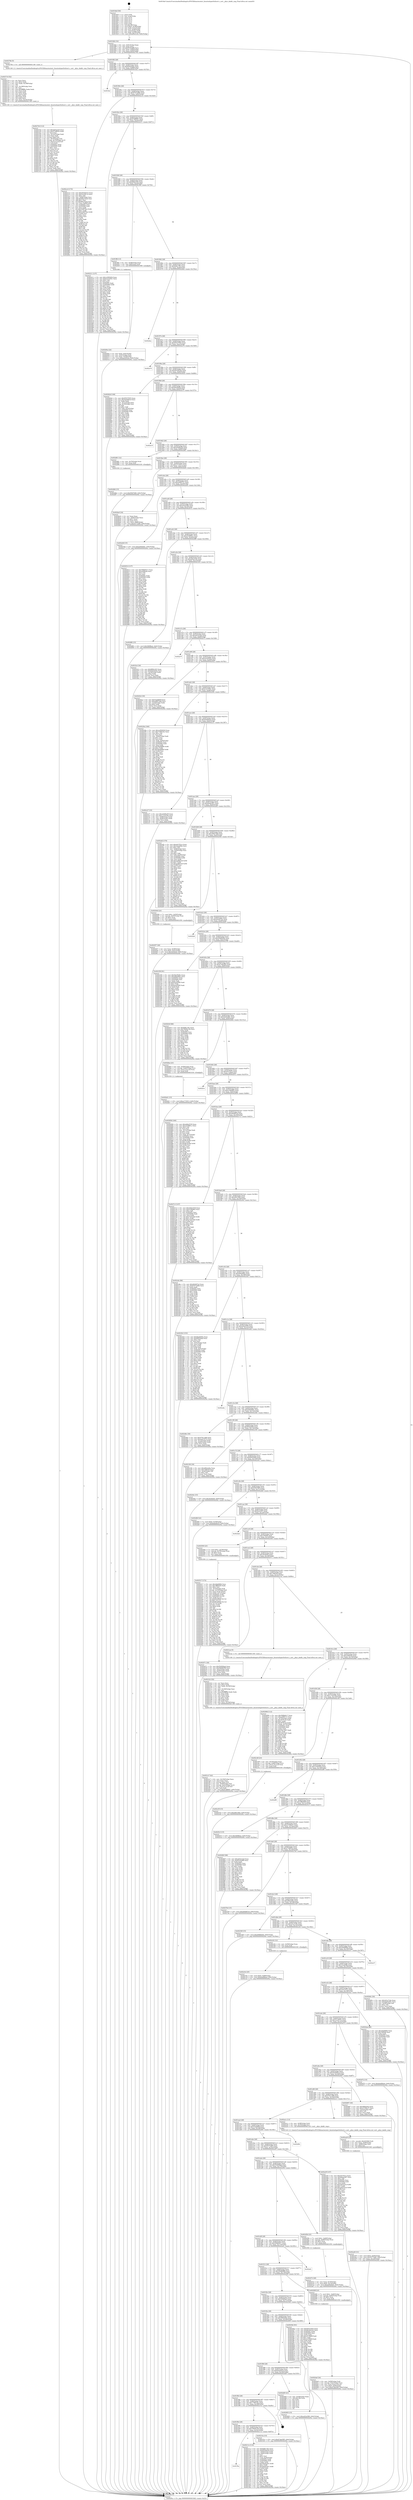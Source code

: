 digraph "0x4018a0" {
  label = "0x4018a0 (/mnt/c/Users/mathe/Desktop/tcc/POCII/binaries/extr_linuxtoolsperfutilsort.c_sort__phys_daddr_cmp_Final-ollvm.out::main(0))"
  labelloc = "t"
  node[shape=record]

  Entry [label="",width=0.3,height=0.3,shape=circle,fillcolor=black,style=filled]
  "0x4018d2" [label="{
     0x4018d2 [32]\l
     | [instrs]\l
     &nbsp;&nbsp;0x4018d2 \<+6\>: mov -0x8c(%rbp),%eax\l
     &nbsp;&nbsp;0x4018d8 \<+2\>: mov %eax,%ecx\l
     &nbsp;&nbsp;0x4018da \<+6\>: sub $0x8105a8f9,%ecx\l
     &nbsp;&nbsp;0x4018e0 \<+6\>: mov %eax,-0x90(%rbp)\l
     &nbsp;&nbsp;0x4018e6 \<+6\>: mov %ecx,-0x94(%rbp)\l
     &nbsp;&nbsp;0x4018ec \<+6\>: je 000000000040270b \<main+0xe6b\>\l
  }"]
  "0x40270b" [label="{
     0x40270b [5]\l
     | [instrs]\l
     &nbsp;&nbsp;0x40270b \<+5\>: call 0000000000401160 \<next_i\>\l
     | [calls]\l
     &nbsp;&nbsp;0x401160 \{1\} (/mnt/c/Users/mathe/Desktop/tcc/POCII/binaries/extr_linuxtoolsperfutilsort.c_sort__phys_daddr_cmp_Final-ollvm.out::next_i)\l
  }"]
  "0x4018f2" [label="{
     0x4018f2 [28]\l
     | [instrs]\l
     &nbsp;&nbsp;0x4018f2 \<+5\>: jmp 00000000004018f7 \<main+0x57\>\l
     &nbsp;&nbsp;0x4018f7 \<+6\>: mov -0x90(%rbp),%eax\l
     &nbsp;&nbsp;0x4018fd \<+5\>: sub $0x820e4abe,%eax\l
     &nbsp;&nbsp;0x401902 \<+6\>: mov %eax,-0x98(%rbp)\l
     &nbsp;&nbsp;0x401908 \<+6\>: je 0000000000401fe2 \<main+0x742\>\l
  }"]
  Exit [label="",width=0.3,height=0.3,shape=circle,fillcolor=black,style=filled,peripheries=2]
  "0x401fe2" [label="{
     0x401fe2\l
  }", style=dashed]
  "0x40190e" [label="{
     0x40190e [28]\l
     | [instrs]\l
     &nbsp;&nbsp;0x40190e \<+5\>: jmp 0000000000401913 \<main+0x73\>\l
     &nbsp;&nbsp;0x401913 \<+6\>: mov -0x90(%rbp),%eax\l
     &nbsp;&nbsp;0x401919 \<+5\>: sub $0x87072d84,%eax\l
     &nbsp;&nbsp;0x40191e \<+6\>: mov %eax,-0x9c(%rbp)\l
     &nbsp;&nbsp;0x401924 \<+6\>: je 0000000000402cc4 \<main+0x1424\>\l
  }"]
  "0x402d8d" [label="{
     0x402d8d [15]\l
     | [instrs]\l
     &nbsp;&nbsp;0x402d8d \<+10\>: movl $0xf3947b80,-0x8c(%rbp)\l
     &nbsp;&nbsp;0x402d97 \<+5\>: jmp 0000000000402f4a \<main+0x16aa\>\l
  }"]
  "0x402cc4" [label="{
     0x402cc4 [174]\l
     | [instrs]\l
     &nbsp;&nbsp;0x402cc4 \<+5\>: mov $0xd420d7e2,%eax\l
     &nbsp;&nbsp;0x402cc9 \<+5\>: mov $0x3ca3971a,%ecx\l
     &nbsp;&nbsp;0x402cce \<+2\>: mov $0x1,%dl\l
     &nbsp;&nbsp;0x402cd0 \<+6\>: mov -0x88(%rbp),%esi\l
     &nbsp;&nbsp;0x402cd6 \<+6\>: add $0x69ac52e4,%esi\l
     &nbsp;&nbsp;0x402cdc \<+3\>: add $0x1,%esi\l
     &nbsp;&nbsp;0x402cdf \<+6\>: sub $0x69ac52e4,%esi\l
     &nbsp;&nbsp;0x402ce5 \<+6\>: mov %esi,-0x88(%rbp)\l
     &nbsp;&nbsp;0x402ceb \<+7\>: mov 0x40505c,%esi\l
     &nbsp;&nbsp;0x402cf2 \<+7\>: mov 0x405060,%edi\l
     &nbsp;&nbsp;0x402cf9 \<+3\>: mov %esi,%r8d\l
     &nbsp;&nbsp;0x402cfc \<+7\>: sub $0x3c9676ce,%r8d\l
     &nbsp;&nbsp;0x402d03 \<+4\>: sub $0x1,%r8d\l
     &nbsp;&nbsp;0x402d07 \<+7\>: add $0x3c9676ce,%r8d\l
     &nbsp;&nbsp;0x402d0e \<+4\>: imul %r8d,%esi\l
     &nbsp;&nbsp;0x402d12 \<+3\>: and $0x1,%esi\l
     &nbsp;&nbsp;0x402d15 \<+3\>: cmp $0x0,%esi\l
     &nbsp;&nbsp;0x402d18 \<+4\>: sete %r9b\l
     &nbsp;&nbsp;0x402d1c \<+3\>: cmp $0xa,%edi\l
     &nbsp;&nbsp;0x402d1f \<+4\>: setl %r10b\l
     &nbsp;&nbsp;0x402d23 \<+3\>: mov %r9b,%r11b\l
     &nbsp;&nbsp;0x402d26 \<+4\>: xor $0xff,%r11b\l
     &nbsp;&nbsp;0x402d2a \<+3\>: mov %r10b,%bl\l
     &nbsp;&nbsp;0x402d2d \<+3\>: xor $0xff,%bl\l
     &nbsp;&nbsp;0x402d30 \<+3\>: xor $0x1,%dl\l
     &nbsp;&nbsp;0x402d33 \<+3\>: mov %r11b,%r14b\l
     &nbsp;&nbsp;0x402d36 \<+4\>: and $0xff,%r14b\l
     &nbsp;&nbsp;0x402d3a \<+3\>: and %dl,%r9b\l
     &nbsp;&nbsp;0x402d3d \<+3\>: mov %bl,%r15b\l
     &nbsp;&nbsp;0x402d40 \<+4\>: and $0xff,%r15b\l
     &nbsp;&nbsp;0x402d44 \<+3\>: and %dl,%r10b\l
     &nbsp;&nbsp;0x402d47 \<+3\>: or %r9b,%r14b\l
     &nbsp;&nbsp;0x402d4a \<+3\>: or %r10b,%r15b\l
     &nbsp;&nbsp;0x402d4d \<+3\>: xor %r15b,%r14b\l
     &nbsp;&nbsp;0x402d50 \<+3\>: or %bl,%r11b\l
     &nbsp;&nbsp;0x402d53 \<+4\>: xor $0xff,%r11b\l
     &nbsp;&nbsp;0x402d57 \<+3\>: or $0x1,%dl\l
     &nbsp;&nbsp;0x402d5a \<+3\>: and %dl,%r11b\l
     &nbsp;&nbsp;0x402d5d \<+3\>: or %r11b,%r14b\l
     &nbsp;&nbsp;0x402d60 \<+4\>: test $0x1,%r14b\l
     &nbsp;&nbsp;0x402d64 \<+3\>: cmovne %ecx,%eax\l
     &nbsp;&nbsp;0x402d67 \<+6\>: mov %eax,-0x8c(%rbp)\l
     &nbsp;&nbsp;0x402d6d \<+5\>: jmp 0000000000402f4a \<main+0x16aa\>\l
  }"]
  "0x40192a" [label="{
     0x40192a [28]\l
     | [instrs]\l
     &nbsp;&nbsp;0x40192a \<+5\>: jmp 000000000040192f \<main+0x8f\>\l
     &nbsp;&nbsp;0x40192f \<+6\>: mov -0x90(%rbp),%eax\l
     &nbsp;&nbsp;0x401935 \<+5\>: sub $0x87df6847,%eax\l
     &nbsp;&nbsp;0x40193a \<+6\>: mov %eax,-0xa0(%rbp)\l
     &nbsp;&nbsp;0x401940 \<+6\>: je 0000000000402211 \<main+0x971\>\l
  }"]
  "0x402c5f" [label="{
     0x402c5f [15]\l
     | [instrs]\l
     &nbsp;&nbsp;0x402c5f \<+10\>: movl $0xe6815feb,-0x8c(%rbp)\l
     &nbsp;&nbsp;0x402c69 \<+5\>: jmp 0000000000402f4a \<main+0x16aa\>\l
  }"]
  "0x402211" [label="{
     0x402211 [137]\l
     | [instrs]\l
     &nbsp;&nbsp;0x402211 \<+5\>: mov $0x1e583b5d,%eax\l
     &nbsp;&nbsp;0x402216 \<+5\>: mov $0xb1010541,%ecx\l
     &nbsp;&nbsp;0x40221b \<+2\>: mov $0x1,%dl\l
     &nbsp;&nbsp;0x40221d \<+2\>: xor %esi,%esi\l
     &nbsp;&nbsp;0x40221f \<+7\>: mov 0x40505c,%edi\l
     &nbsp;&nbsp;0x402226 \<+8\>: mov 0x405060,%r8d\l
     &nbsp;&nbsp;0x40222e \<+3\>: sub $0x1,%esi\l
     &nbsp;&nbsp;0x402231 \<+3\>: mov %edi,%r9d\l
     &nbsp;&nbsp;0x402234 \<+3\>: add %esi,%r9d\l
     &nbsp;&nbsp;0x402237 \<+4\>: imul %r9d,%edi\l
     &nbsp;&nbsp;0x40223b \<+3\>: and $0x1,%edi\l
     &nbsp;&nbsp;0x40223e \<+3\>: cmp $0x0,%edi\l
     &nbsp;&nbsp;0x402241 \<+4\>: sete %r10b\l
     &nbsp;&nbsp;0x402245 \<+4\>: cmp $0xa,%r8d\l
     &nbsp;&nbsp;0x402249 \<+4\>: setl %r11b\l
     &nbsp;&nbsp;0x40224d \<+3\>: mov %r10b,%bl\l
     &nbsp;&nbsp;0x402250 \<+3\>: xor $0xff,%bl\l
     &nbsp;&nbsp;0x402253 \<+3\>: mov %r11b,%r14b\l
     &nbsp;&nbsp;0x402256 \<+4\>: xor $0xff,%r14b\l
     &nbsp;&nbsp;0x40225a \<+3\>: xor $0x0,%dl\l
     &nbsp;&nbsp;0x40225d \<+3\>: mov %bl,%r15b\l
     &nbsp;&nbsp;0x402260 \<+4\>: and $0x0,%r15b\l
     &nbsp;&nbsp;0x402264 \<+3\>: and %dl,%r10b\l
     &nbsp;&nbsp;0x402267 \<+3\>: mov %r14b,%r12b\l
     &nbsp;&nbsp;0x40226a \<+4\>: and $0x0,%r12b\l
     &nbsp;&nbsp;0x40226e \<+3\>: and %dl,%r11b\l
     &nbsp;&nbsp;0x402271 \<+3\>: or %r10b,%r15b\l
     &nbsp;&nbsp;0x402274 \<+3\>: or %r11b,%r12b\l
     &nbsp;&nbsp;0x402277 \<+3\>: xor %r12b,%r15b\l
     &nbsp;&nbsp;0x40227a \<+3\>: or %r14b,%bl\l
     &nbsp;&nbsp;0x40227d \<+3\>: xor $0xff,%bl\l
     &nbsp;&nbsp;0x402280 \<+3\>: or $0x0,%dl\l
     &nbsp;&nbsp;0x402283 \<+2\>: and %dl,%bl\l
     &nbsp;&nbsp;0x402285 \<+3\>: or %bl,%r15b\l
     &nbsp;&nbsp;0x402288 \<+4\>: test $0x1,%r15b\l
     &nbsp;&nbsp;0x40228c \<+3\>: cmovne %ecx,%eax\l
     &nbsp;&nbsp;0x40228f \<+6\>: mov %eax,-0x8c(%rbp)\l
     &nbsp;&nbsp;0x402295 \<+5\>: jmp 0000000000402f4a \<main+0x16aa\>\l
  }"]
  "0x401946" [label="{
     0x401946 [28]\l
     | [instrs]\l
     &nbsp;&nbsp;0x401946 \<+5\>: jmp 000000000040194b \<main+0xab\>\l
     &nbsp;&nbsp;0x40194b \<+6\>: mov -0x90(%rbp),%eax\l
     &nbsp;&nbsp;0x401951 \<+5\>: sub $0x89f4e3d3,%eax\l
     &nbsp;&nbsp;0x401956 \<+6\>: mov %eax,-0xa4(%rbp)\l
     &nbsp;&nbsp;0x40195c \<+6\>: je 0000000000401ffd \<main+0x75d\>\l
  }"]
  "0x402c0e" [label="{
     0x402c0e [25]\l
     | [instrs]\l
     &nbsp;&nbsp;0x402c0e \<+10\>: movl $0x0,-0x88(%rbp)\l
     &nbsp;&nbsp;0x402c18 \<+10\>: movl $0xb4e6bbe4,-0x8c(%rbp)\l
     &nbsp;&nbsp;0x402c22 \<+5\>: jmp 0000000000402f4a \<main+0x16aa\>\l
  }"]
  "0x401ffd" [label="{
     0x401ffd [13]\l
     | [instrs]\l
     &nbsp;&nbsp;0x401ffd \<+4\>: mov -0x48(%rbp),%rax\l
     &nbsp;&nbsp;0x402001 \<+4\>: mov 0x8(%rax),%rdi\l
     &nbsp;&nbsp;0x402005 \<+5\>: call 0000000000401060 \<atoi@plt\>\l
     | [calls]\l
     &nbsp;&nbsp;0x401060 \{1\} (unknown)\l
  }"]
  "0x401962" [label="{
     0x401962 [28]\l
     | [instrs]\l
     &nbsp;&nbsp;0x401962 \<+5\>: jmp 0000000000401967 \<main+0xc7\>\l
     &nbsp;&nbsp;0x401967 \<+6\>: mov -0x90(%rbp),%eax\l
     &nbsp;&nbsp;0x40196d \<+5\>: sub $0x8d8c15fc,%eax\l
     &nbsp;&nbsp;0x401972 \<+6\>: mov %eax,-0xa8(%rbp)\l
     &nbsp;&nbsp;0x401978 \<+6\>: je 0000000000402dea \<main+0x154a\>\l
  }"]
  "0x402bd1" [label="{
     0x402bd1 [15]\l
     | [instrs]\l
     &nbsp;&nbsp;0x402bd1 \<+10\>: movl $0xa171f413,-0x8c(%rbp)\l
     &nbsp;&nbsp;0x402bdb \<+5\>: jmp 0000000000402f4a \<main+0x16aa\>\l
  }"]
  "0x402dea" [label="{
     0x402dea\l
  }", style=dashed]
  "0x40197e" [label="{
     0x40197e [28]\l
     | [instrs]\l
     &nbsp;&nbsp;0x40197e \<+5\>: jmp 0000000000401983 \<main+0xe3\>\l
     &nbsp;&nbsp;0x401983 \<+6\>: mov -0x90(%rbp),%eax\l
     &nbsp;&nbsp;0x401989 \<+5\>: sub $0x95537655,%eax\l
     &nbsp;&nbsp;0x40198e \<+6\>: mov %eax,-0xac(%rbp)\l
     &nbsp;&nbsp;0x401994 \<+6\>: je 0000000000402e70 \<main+0x15d0\>\l
  }"]
  "0x402a40" [label="{
     0x402a40 [31]\l
     | [instrs]\l
     &nbsp;&nbsp;0x402a40 \<+10\>: movl $0x0,-0x84(%rbp)\l
     &nbsp;&nbsp;0x402a4a \<+10\>: movl $0x55772df5,-0x8c(%rbp)\l
     &nbsp;&nbsp;0x402a54 \<+6\>: mov %eax,-0x1a0(%rbp)\l
     &nbsp;&nbsp;0x402a5a \<+5\>: jmp 0000000000402f4a \<main+0x16aa\>\l
  }"]
  "0x402e70" [label="{
     0x402e70\l
  }", style=dashed]
  "0x40199a" [label="{
     0x40199a [28]\l
     | [instrs]\l
     &nbsp;&nbsp;0x40199a \<+5\>: jmp 000000000040199f \<main+0xff\>\l
     &nbsp;&nbsp;0x40199f \<+6\>: mov -0x90(%rbp),%eax\l
     &nbsp;&nbsp;0x4019a5 \<+5\>: sub $0x99189344,%eax\l
     &nbsp;&nbsp;0x4019aa \<+6\>: mov %eax,-0xb0(%rbp)\l
     &nbsp;&nbsp;0x4019b0 \<+6\>: je 000000000040262d \<main+0xd8d\>\l
  }"]
  "0x402a29" [label="{
     0x402a29 [23]\l
     | [instrs]\l
     &nbsp;&nbsp;0x402a29 \<+10\>: movabs $0x4030b6,%rdi\l
     &nbsp;&nbsp;0x402a33 \<+3\>: mov %eax,-0x80(%rbp)\l
     &nbsp;&nbsp;0x402a36 \<+3\>: mov -0x80(%rbp),%esi\l
     &nbsp;&nbsp;0x402a39 \<+2\>: mov $0x0,%al\l
     &nbsp;&nbsp;0x402a3b \<+5\>: call 0000000000401040 \<printf@plt\>\l
     | [calls]\l
     &nbsp;&nbsp;0x401040 \{1\} (unknown)\l
  }"]
  "0x40262d" [label="{
     0x40262d [106]\l
     | [instrs]\l
     &nbsp;&nbsp;0x40262d \<+5\>: mov $0x95537655,%eax\l
     &nbsp;&nbsp;0x402632 \<+5\>: mov $0x4429481d,%ecx\l
     &nbsp;&nbsp;0x402637 \<+2\>: xor %edx,%edx\l
     &nbsp;&nbsp;0x402639 \<+3\>: mov -0x7c(%rbp),%esi\l
     &nbsp;&nbsp;0x40263c \<+3\>: cmp -0x78(%rbp),%esi\l
     &nbsp;&nbsp;0x40263f \<+4\>: setl %dil\l
     &nbsp;&nbsp;0x402643 \<+4\>: and $0x1,%dil\l
     &nbsp;&nbsp;0x402647 \<+4\>: mov %dil,-0x2a(%rbp)\l
     &nbsp;&nbsp;0x40264b \<+7\>: mov 0x40505c,%esi\l
     &nbsp;&nbsp;0x402652 \<+8\>: mov 0x405060,%r8d\l
     &nbsp;&nbsp;0x40265a \<+3\>: sub $0x1,%edx\l
     &nbsp;&nbsp;0x40265d \<+3\>: mov %esi,%r9d\l
     &nbsp;&nbsp;0x402660 \<+3\>: add %edx,%r9d\l
     &nbsp;&nbsp;0x402663 \<+4\>: imul %r9d,%esi\l
     &nbsp;&nbsp;0x402667 \<+3\>: and $0x1,%esi\l
     &nbsp;&nbsp;0x40266a \<+3\>: cmp $0x0,%esi\l
     &nbsp;&nbsp;0x40266d \<+4\>: sete %dil\l
     &nbsp;&nbsp;0x402671 \<+4\>: cmp $0xa,%r8d\l
     &nbsp;&nbsp;0x402675 \<+4\>: setl %r10b\l
     &nbsp;&nbsp;0x402679 \<+3\>: mov %dil,%r11b\l
     &nbsp;&nbsp;0x40267c \<+3\>: and %r10b,%r11b\l
     &nbsp;&nbsp;0x40267f \<+3\>: xor %r10b,%dil\l
     &nbsp;&nbsp;0x402682 \<+3\>: or %dil,%r11b\l
     &nbsp;&nbsp;0x402685 \<+4\>: test $0x1,%r11b\l
     &nbsp;&nbsp;0x402689 \<+3\>: cmovne %ecx,%eax\l
     &nbsp;&nbsp;0x40268c \<+6\>: mov %eax,-0x8c(%rbp)\l
     &nbsp;&nbsp;0x402692 \<+5\>: jmp 0000000000402f4a \<main+0x16aa\>\l
  }"]
  "0x4019b6" [label="{
     0x4019b6 [28]\l
     | [instrs]\l
     &nbsp;&nbsp;0x4019b6 \<+5\>: jmp 00000000004019bb \<main+0x11b\>\l
     &nbsp;&nbsp;0x4019bb \<+6\>: mov -0x90(%rbp),%eax\l
     &nbsp;&nbsp;0x4019c1 \<+5\>: sub $0x9da56d0e,%eax\l
     &nbsp;&nbsp;0x4019c6 \<+6\>: mov %eax,-0xb4(%rbp)\l
     &nbsp;&nbsp;0x4019cc \<+6\>: je 0000000000402e15 \<main+0x1575\>\l
  }"]
  "0x402744" [label="{
     0x402744 [112]\l
     | [instrs]\l
     &nbsp;&nbsp;0x402744 \<+5\>: mov $0xab53a3a0,%ecx\l
     &nbsp;&nbsp;0x402749 \<+5\>: mov $0x275df03e,%edx\l
     &nbsp;&nbsp;0x40274e \<+2\>: xor %esi,%esi\l
     &nbsp;&nbsp;0x402750 \<+6\>: mov -0x19c(%rbp),%edi\l
     &nbsp;&nbsp;0x402756 \<+3\>: imul %eax,%edi\l
     &nbsp;&nbsp;0x402759 \<+3\>: movslq %edi,%r8\l
     &nbsp;&nbsp;0x40275c \<+4\>: mov -0x70(%rbp),%r9\l
     &nbsp;&nbsp;0x402760 \<+4\>: movslq -0x74(%rbp),%r10\l
     &nbsp;&nbsp;0x402764 \<+4\>: mov (%r9,%r10,8),%r9\l
     &nbsp;&nbsp;0x402768 \<+3\>: mov %r8,(%r9)\l
     &nbsp;&nbsp;0x40276b \<+7\>: mov 0x40505c,%eax\l
     &nbsp;&nbsp;0x402772 \<+7\>: mov 0x405060,%edi\l
     &nbsp;&nbsp;0x402779 \<+3\>: sub $0x1,%esi\l
     &nbsp;&nbsp;0x40277c \<+3\>: mov %eax,%r11d\l
     &nbsp;&nbsp;0x40277f \<+3\>: add %esi,%r11d\l
     &nbsp;&nbsp;0x402782 \<+4\>: imul %r11d,%eax\l
     &nbsp;&nbsp;0x402786 \<+3\>: and $0x1,%eax\l
     &nbsp;&nbsp;0x402789 \<+3\>: cmp $0x0,%eax\l
     &nbsp;&nbsp;0x40278c \<+3\>: sete %bl\l
     &nbsp;&nbsp;0x40278f \<+3\>: cmp $0xa,%edi\l
     &nbsp;&nbsp;0x402792 \<+4\>: setl %r14b\l
     &nbsp;&nbsp;0x402796 \<+3\>: mov %bl,%r15b\l
     &nbsp;&nbsp;0x402799 \<+3\>: and %r14b,%r15b\l
     &nbsp;&nbsp;0x40279c \<+3\>: xor %r14b,%bl\l
     &nbsp;&nbsp;0x40279f \<+3\>: or %bl,%r15b\l
     &nbsp;&nbsp;0x4027a2 \<+4\>: test $0x1,%r15b\l
     &nbsp;&nbsp;0x4027a6 \<+3\>: cmovne %edx,%ecx\l
     &nbsp;&nbsp;0x4027a9 \<+6\>: mov %ecx,-0x8c(%rbp)\l
     &nbsp;&nbsp;0x4027af \<+5\>: jmp 0000000000402f4a \<main+0x16aa\>\l
  }"]
  "0x402e15" [label="{
     0x402e15\l
  }", style=dashed]
  "0x4019d2" [label="{
     0x4019d2 [28]\l
     | [instrs]\l
     &nbsp;&nbsp;0x4019d2 \<+5\>: jmp 00000000004019d7 \<main+0x137\>\l
     &nbsp;&nbsp;0x4019d7 \<+6\>: mov -0x90(%rbp),%eax\l
     &nbsp;&nbsp;0x4019dd \<+5\>: sub $0xa0266a59,%eax\l
     &nbsp;&nbsp;0x4019e2 \<+6\>: mov %eax,-0xb8(%rbp)\l
     &nbsp;&nbsp;0x4019e8 \<+6\>: je 0000000000402d81 \<main+0x14e1\>\l
  }"]
  "0x402710" [label="{
     0x402710 [52]\l
     | [instrs]\l
     &nbsp;&nbsp;0x402710 \<+2\>: xor %ecx,%ecx\l
     &nbsp;&nbsp;0x402712 \<+5\>: mov $0x2,%edx\l
     &nbsp;&nbsp;0x402717 \<+6\>: mov %edx,-0x198(%rbp)\l
     &nbsp;&nbsp;0x40271d \<+1\>: cltd\l
     &nbsp;&nbsp;0x40271e \<+6\>: mov -0x198(%rbp),%esi\l
     &nbsp;&nbsp;0x402724 \<+2\>: idiv %esi\l
     &nbsp;&nbsp;0x402726 \<+6\>: imul $0xfffffffe,%edx,%edx\l
     &nbsp;&nbsp;0x40272c \<+2\>: mov %ecx,%edi\l
     &nbsp;&nbsp;0x40272e \<+2\>: sub %edx,%edi\l
     &nbsp;&nbsp;0x402730 \<+2\>: mov %ecx,%edx\l
     &nbsp;&nbsp;0x402732 \<+3\>: sub $0x1,%edx\l
     &nbsp;&nbsp;0x402735 \<+2\>: add %edx,%edi\l
     &nbsp;&nbsp;0x402737 \<+2\>: sub %edi,%ecx\l
     &nbsp;&nbsp;0x402739 \<+6\>: mov %ecx,-0x19c(%rbp)\l
     &nbsp;&nbsp;0x40273f \<+5\>: call 0000000000401160 \<next_i\>\l
     | [calls]\l
     &nbsp;&nbsp;0x401160 \{1\} (/mnt/c/Users/mathe/Desktop/tcc/POCII/binaries/extr_linuxtoolsperfutilsort.c_sort__phys_daddr_cmp_Final-ollvm.out::next_i)\l
  }"]
  "0x402d81" [label="{
     0x402d81 [12]\l
     | [instrs]\l
     &nbsp;&nbsp;0x402d81 \<+4\>: mov -0x70(%rbp),%rax\l
     &nbsp;&nbsp;0x402d85 \<+3\>: mov %rax,%rdi\l
     &nbsp;&nbsp;0x402d88 \<+5\>: call 0000000000401030 \<free@plt\>\l
     | [calls]\l
     &nbsp;&nbsp;0x401030 \{1\} (unknown)\l
  }"]
  "0x4019ee" [label="{
     0x4019ee [28]\l
     | [instrs]\l
     &nbsp;&nbsp;0x4019ee \<+5\>: jmp 00000000004019f3 \<main+0x153\>\l
     &nbsp;&nbsp;0x4019f3 \<+6\>: mov -0x90(%rbp),%eax\l
     &nbsp;&nbsp;0x4019f9 \<+5\>: sub $0xa171f413,%eax\l
     &nbsp;&nbsp;0x4019fe \<+6\>: mov %eax,-0xbc(%rbp)\l
     &nbsp;&nbsp;0x401a04 \<+6\>: je 0000000000402be0 \<main+0x1340\>\l
  }"]
  "0x402517" [label="{
     0x402517 [172]\l
     | [instrs]\l
     &nbsp;&nbsp;0x402517 \<+5\>: mov $0x2fab8994,%ecx\l
     &nbsp;&nbsp;0x40251c \<+5\>: mov $0x1ff8d459,%edx\l
     &nbsp;&nbsp;0x402521 \<+3\>: mov $0x1,%sil\l
     &nbsp;&nbsp;0x402524 \<+4\>: mov -0x70(%rbp),%rdi\l
     &nbsp;&nbsp;0x402528 \<+4\>: movslq -0x74(%rbp),%r8\l
     &nbsp;&nbsp;0x40252c \<+4\>: mov %rax,(%rdi,%r8,8)\l
     &nbsp;&nbsp;0x402530 \<+7\>: movl $0x0,-0x7c(%rbp)\l
     &nbsp;&nbsp;0x402537 \<+8\>: mov 0x40505c,%r9d\l
     &nbsp;&nbsp;0x40253f \<+8\>: mov 0x405060,%r10d\l
     &nbsp;&nbsp;0x402547 \<+3\>: mov %r9d,%r11d\l
     &nbsp;&nbsp;0x40254a \<+7\>: sub $0xfb3e99e6,%r11d\l
     &nbsp;&nbsp;0x402551 \<+4\>: sub $0x1,%r11d\l
     &nbsp;&nbsp;0x402555 \<+7\>: add $0xfb3e99e6,%r11d\l
     &nbsp;&nbsp;0x40255c \<+4\>: imul %r11d,%r9d\l
     &nbsp;&nbsp;0x402560 \<+4\>: and $0x1,%r9d\l
     &nbsp;&nbsp;0x402564 \<+4\>: cmp $0x0,%r9d\l
     &nbsp;&nbsp;0x402568 \<+3\>: sete %bl\l
     &nbsp;&nbsp;0x40256b \<+4\>: cmp $0xa,%r10d\l
     &nbsp;&nbsp;0x40256f \<+4\>: setl %r14b\l
     &nbsp;&nbsp;0x402573 \<+3\>: mov %bl,%r15b\l
     &nbsp;&nbsp;0x402576 \<+4\>: xor $0xff,%r15b\l
     &nbsp;&nbsp;0x40257a \<+3\>: mov %r14b,%r12b\l
     &nbsp;&nbsp;0x40257d \<+4\>: xor $0xff,%r12b\l
     &nbsp;&nbsp;0x402581 \<+4\>: xor $0x0,%sil\l
     &nbsp;&nbsp;0x402585 \<+3\>: mov %r15b,%r13b\l
     &nbsp;&nbsp;0x402588 \<+4\>: and $0x0,%r13b\l
     &nbsp;&nbsp;0x40258c \<+3\>: and %sil,%bl\l
     &nbsp;&nbsp;0x40258f \<+3\>: mov %r12b,%al\l
     &nbsp;&nbsp;0x402592 \<+2\>: and $0x0,%al\l
     &nbsp;&nbsp;0x402594 \<+3\>: and %sil,%r14b\l
     &nbsp;&nbsp;0x402597 \<+3\>: or %bl,%r13b\l
     &nbsp;&nbsp;0x40259a \<+3\>: or %r14b,%al\l
     &nbsp;&nbsp;0x40259d \<+3\>: xor %al,%r13b\l
     &nbsp;&nbsp;0x4025a0 \<+3\>: or %r12b,%r15b\l
     &nbsp;&nbsp;0x4025a3 \<+4\>: xor $0xff,%r15b\l
     &nbsp;&nbsp;0x4025a7 \<+4\>: or $0x0,%sil\l
     &nbsp;&nbsp;0x4025ab \<+3\>: and %sil,%r15b\l
     &nbsp;&nbsp;0x4025ae \<+3\>: or %r15b,%r13b\l
     &nbsp;&nbsp;0x4025b1 \<+4\>: test $0x1,%r13b\l
     &nbsp;&nbsp;0x4025b5 \<+3\>: cmovne %edx,%ecx\l
     &nbsp;&nbsp;0x4025b8 \<+6\>: mov %ecx,-0x8c(%rbp)\l
     &nbsp;&nbsp;0x4025be \<+5\>: jmp 0000000000402f4a \<main+0x16aa\>\l
  }"]
  "0x402be0" [label="{
     0x402be0 [34]\l
     | [instrs]\l
     &nbsp;&nbsp;0x402be0 \<+2\>: xor %eax,%eax\l
     &nbsp;&nbsp;0x402be2 \<+6\>: mov -0x84(%rbp),%ecx\l
     &nbsp;&nbsp;0x402be8 \<+3\>: sub $0x1,%eax\l
     &nbsp;&nbsp;0x402beb \<+2\>: sub %eax,%ecx\l
     &nbsp;&nbsp;0x402bed \<+6\>: mov %ecx,-0x84(%rbp)\l
     &nbsp;&nbsp;0x402bf3 \<+10\>: movl $0x55772df5,-0x8c(%rbp)\l
     &nbsp;&nbsp;0x402bfd \<+5\>: jmp 0000000000402f4a \<main+0x16aa\>\l
  }"]
  "0x401a0a" [label="{
     0x401a0a [28]\l
     | [instrs]\l
     &nbsp;&nbsp;0x401a0a \<+5\>: jmp 0000000000401a0f \<main+0x16f\>\l
     &nbsp;&nbsp;0x401a0f \<+6\>: mov -0x90(%rbp),%eax\l
     &nbsp;&nbsp;0x401a15 \<+5\>: sub $0xa40fb7a7,%eax\l
     &nbsp;&nbsp;0x401a1a \<+6\>: mov %eax,-0xc0(%rbp)\l
     &nbsp;&nbsp;0x401a20 \<+6\>: je 0000000000402a0d \<main+0x116d\>\l
  }"]
  "0x402472" [label="{
     0x402472 [26]\l
     | [instrs]\l
     &nbsp;&nbsp;0x402472 \<+4\>: mov %rax,-0x70(%rbp)\l
     &nbsp;&nbsp;0x402476 \<+7\>: movl $0x0,-0x74(%rbp)\l
     &nbsp;&nbsp;0x40247d \<+10\>: movl $0xed50d4d1,-0x8c(%rbp)\l
     &nbsp;&nbsp;0x402487 \<+5\>: jmp 0000000000402f4a \<main+0x16aa\>\l
  }"]
  "0x402a0d" [label="{
     0x402a0d [15]\l
     | [instrs]\l
     &nbsp;&nbsp;0x402a0d \<+10\>: movl $0xed50d4d1,-0x8c(%rbp)\l
     &nbsp;&nbsp;0x402a17 \<+5\>: jmp 0000000000402f4a \<main+0x16aa\>\l
  }"]
  "0x401a26" [label="{
     0x401a26 [28]\l
     | [instrs]\l
     &nbsp;&nbsp;0x401a26 \<+5\>: jmp 0000000000401a2b \<main+0x18b\>\l
     &nbsp;&nbsp;0x401a2b \<+6\>: mov -0x90(%rbp),%eax\l
     &nbsp;&nbsp;0x401a31 \<+5\>: sub $0xa422a580,%eax\l
     &nbsp;&nbsp;0x401a36 \<+6\>: mov %eax,-0xc4(%rbp)\l
     &nbsp;&nbsp;0x401a3c \<+6\>: je 0000000000402914 \<main+0x1074\>\l
  }"]
  "0x4021e7" [label="{
     0x4021e7 [42]\l
     | [instrs]\l
     &nbsp;&nbsp;0x4021e7 \<+6\>: mov -0x194(%rbp),%ecx\l
     &nbsp;&nbsp;0x4021ed \<+3\>: imul %eax,%ecx\l
     &nbsp;&nbsp;0x4021f0 \<+3\>: movslq %ecx,%r8\l
     &nbsp;&nbsp;0x4021f3 \<+4\>: mov -0x58(%rbp),%r9\l
     &nbsp;&nbsp;0x4021f7 \<+4\>: movslq -0x5c(%rbp),%r10\l
     &nbsp;&nbsp;0x4021fb \<+4\>: mov (%r9,%r10,8),%r9\l
     &nbsp;&nbsp;0x4021ff \<+3\>: mov %r8,(%r9)\l
     &nbsp;&nbsp;0x402202 \<+10\>: movl $0x87df6847,-0x8c(%rbp)\l
     &nbsp;&nbsp;0x40220c \<+5\>: jmp 0000000000402f4a \<main+0x16aa\>\l
  }"]
  "0x402914" [label="{
     0x402914 [137]\l
     | [instrs]\l
     &nbsp;&nbsp;0x402914 \<+5\>: mov $0x568b6417,%eax\l
     &nbsp;&nbsp;0x402919 \<+5\>: mov $0xa269e4d,%ecx\l
     &nbsp;&nbsp;0x40291e \<+2\>: mov $0x1,%dl\l
     &nbsp;&nbsp;0x402920 \<+2\>: xor %esi,%esi\l
     &nbsp;&nbsp;0x402922 \<+7\>: mov 0x40505c,%edi\l
     &nbsp;&nbsp;0x402929 \<+8\>: mov 0x405060,%r8d\l
     &nbsp;&nbsp;0x402931 \<+3\>: sub $0x1,%esi\l
     &nbsp;&nbsp;0x402934 \<+3\>: mov %edi,%r9d\l
     &nbsp;&nbsp;0x402937 \<+3\>: add %esi,%r9d\l
     &nbsp;&nbsp;0x40293a \<+4\>: imul %r9d,%edi\l
     &nbsp;&nbsp;0x40293e \<+3\>: and $0x1,%edi\l
     &nbsp;&nbsp;0x402941 \<+3\>: cmp $0x0,%edi\l
     &nbsp;&nbsp;0x402944 \<+4\>: sete %r10b\l
     &nbsp;&nbsp;0x402948 \<+4\>: cmp $0xa,%r8d\l
     &nbsp;&nbsp;0x40294c \<+4\>: setl %r11b\l
     &nbsp;&nbsp;0x402950 \<+3\>: mov %r10b,%bl\l
     &nbsp;&nbsp;0x402953 \<+3\>: xor $0xff,%bl\l
     &nbsp;&nbsp;0x402956 \<+3\>: mov %r11b,%r14b\l
     &nbsp;&nbsp;0x402959 \<+4\>: xor $0xff,%r14b\l
     &nbsp;&nbsp;0x40295d \<+3\>: xor $0x0,%dl\l
     &nbsp;&nbsp;0x402960 \<+3\>: mov %bl,%r15b\l
     &nbsp;&nbsp;0x402963 \<+4\>: and $0x0,%r15b\l
     &nbsp;&nbsp;0x402967 \<+3\>: and %dl,%r10b\l
     &nbsp;&nbsp;0x40296a \<+3\>: mov %r14b,%r12b\l
     &nbsp;&nbsp;0x40296d \<+4\>: and $0x0,%r12b\l
     &nbsp;&nbsp;0x402971 \<+3\>: and %dl,%r11b\l
     &nbsp;&nbsp;0x402974 \<+3\>: or %r10b,%r15b\l
     &nbsp;&nbsp;0x402977 \<+3\>: or %r11b,%r12b\l
     &nbsp;&nbsp;0x40297a \<+3\>: xor %r12b,%r15b\l
     &nbsp;&nbsp;0x40297d \<+3\>: or %r14b,%bl\l
     &nbsp;&nbsp;0x402980 \<+3\>: xor $0xff,%bl\l
     &nbsp;&nbsp;0x402983 \<+3\>: or $0x0,%dl\l
     &nbsp;&nbsp;0x402986 \<+2\>: and %dl,%bl\l
     &nbsp;&nbsp;0x402988 \<+3\>: or %bl,%r15b\l
     &nbsp;&nbsp;0x40298b \<+4\>: test $0x1,%r15b\l
     &nbsp;&nbsp;0x40298f \<+3\>: cmovne %ecx,%eax\l
     &nbsp;&nbsp;0x402992 \<+6\>: mov %eax,-0x8c(%rbp)\l
     &nbsp;&nbsp;0x402998 \<+5\>: jmp 0000000000402f4a \<main+0x16aa\>\l
  }"]
  "0x401a42" [label="{
     0x401a42 [28]\l
     | [instrs]\l
     &nbsp;&nbsp;0x401a42 \<+5\>: jmp 0000000000401a47 \<main+0x1a7\>\l
     &nbsp;&nbsp;0x401a47 \<+6\>: mov -0x90(%rbp),%eax\l
     &nbsp;&nbsp;0x401a4d \<+5\>: sub $0xa539961c,%eax\l
     &nbsp;&nbsp;0x401a52 \<+6\>: mov %eax,-0xc8(%rbp)\l
     &nbsp;&nbsp;0x401a58 \<+6\>: je 00000000004028f6 \<main+0x1056\>\l
  }"]
  "0x4021b3" [label="{
     0x4021b3 [52]\l
     | [instrs]\l
     &nbsp;&nbsp;0x4021b3 \<+2\>: xor %ecx,%ecx\l
     &nbsp;&nbsp;0x4021b5 \<+5\>: mov $0x2,%edx\l
     &nbsp;&nbsp;0x4021ba \<+6\>: mov %edx,-0x190(%rbp)\l
     &nbsp;&nbsp;0x4021c0 \<+1\>: cltd\l
     &nbsp;&nbsp;0x4021c1 \<+6\>: mov -0x190(%rbp),%esi\l
     &nbsp;&nbsp;0x4021c7 \<+2\>: idiv %esi\l
     &nbsp;&nbsp;0x4021c9 \<+6\>: imul $0xfffffffe,%edx,%edx\l
     &nbsp;&nbsp;0x4021cf \<+2\>: mov %ecx,%edi\l
     &nbsp;&nbsp;0x4021d1 \<+2\>: sub %edx,%edi\l
     &nbsp;&nbsp;0x4021d3 \<+2\>: mov %ecx,%edx\l
     &nbsp;&nbsp;0x4021d5 \<+3\>: sub $0x1,%edx\l
     &nbsp;&nbsp;0x4021d8 \<+2\>: add %edx,%edi\l
     &nbsp;&nbsp;0x4021da \<+2\>: sub %edi,%ecx\l
     &nbsp;&nbsp;0x4021dc \<+6\>: mov %ecx,-0x194(%rbp)\l
     &nbsp;&nbsp;0x4021e2 \<+5\>: call 0000000000401160 \<next_i\>\l
     | [calls]\l
     &nbsp;&nbsp;0x401160 \{1\} (/mnt/c/Users/mathe/Desktop/tcc/POCII/binaries/extr_linuxtoolsperfutilsort.c_sort__phys_daddr_cmp_Final-ollvm.out::next_i)\l
  }"]
  "0x4028f6" [label="{
     0x4028f6 [15]\l
     | [instrs]\l
     &nbsp;&nbsp;0x4028f6 \<+10\>: movl $0x5df4fba2,-0x8c(%rbp)\l
     &nbsp;&nbsp;0x402900 \<+5\>: jmp 0000000000402f4a \<main+0x16aa\>\l
  }"]
  "0x401a5e" [label="{
     0x401a5e [28]\l
     | [instrs]\l
     &nbsp;&nbsp;0x401a5e \<+5\>: jmp 0000000000401a63 \<main+0x1c3\>\l
     &nbsp;&nbsp;0x401a63 \<+6\>: mov -0x90(%rbp),%eax\l
     &nbsp;&nbsp;0x401a69 \<+5\>: sub $0xa69a3c42,%eax\l
     &nbsp;&nbsp;0x401a6e \<+6\>: mov %eax,-0xcc(%rbp)\l
     &nbsp;&nbsp;0x401a74 \<+6\>: je 0000000000401fc4 \<main+0x724\>\l
  }"]
  "0x401fba" [label="{
     0x401fba\l
  }", style=dashed]
  "0x401fc4" [label="{
     0x401fc4 [30]\l
     | [instrs]\l
     &nbsp;&nbsp;0x401fc4 \<+5\>: mov $0x89f4e3d3,%eax\l
     &nbsp;&nbsp;0x401fc9 \<+5\>: mov $0x820e4abe,%ecx\l
     &nbsp;&nbsp;0x401fce \<+3\>: mov -0x34(%rbp),%edx\l
     &nbsp;&nbsp;0x401fd1 \<+3\>: cmp $0x2,%edx\l
     &nbsp;&nbsp;0x401fd4 \<+3\>: cmovne %ecx,%eax\l
     &nbsp;&nbsp;0x401fd7 \<+6\>: mov %eax,-0x8c(%rbp)\l
     &nbsp;&nbsp;0x401fdd \<+5\>: jmp 0000000000402f4a \<main+0x16aa\>\l
  }"]
  "0x401a7a" [label="{
     0x401a7a [28]\l
     | [instrs]\l
     &nbsp;&nbsp;0x401a7a \<+5\>: jmp 0000000000401a7f \<main+0x1df\>\l
     &nbsp;&nbsp;0x401a7f \<+6\>: mov -0x90(%rbp),%eax\l
     &nbsp;&nbsp;0x401a85 \<+5\>: sub $0xab53a3a0,%eax\l
     &nbsp;&nbsp;0x401a8a \<+6\>: mov %eax,-0xd0(%rbp)\l
     &nbsp;&nbsp;0x401a90 \<+6\>: je 0000000000402e7f \<main+0x15df\>\l
  }"]
  "0x402f4a" [label="{
     0x402f4a [5]\l
     | [instrs]\l
     &nbsp;&nbsp;0x402f4a \<+5\>: jmp 00000000004018d2 \<main+0x32\>\l
  }"]
  "0x4018a0" [label="{
     0x4018a0 [50]\l
     | [instrs]\l
     &nbsp;&nbsp;0x4018a0 \<+1\>: push %rbp\l
     &nbsp;&nbsp;0x4018a1 \<+3\>: mov %rsp,%rbp\l
     &nbsp;&nbsp;0x4018a4 \<+2\>: push %r15\l
     &nbsp;&nbsp;0x4018a6 \<+2\>: push %r14\l
     &nbsp;&nbsp;0x4018a8 \<+2\>: push %r13\l
     &nbsp;&nbsp;0x4018aa \<+2\>: push %r12\l
     &nbsp;&nbsp;0x4018ac \<+1\>: push %rbx\l
     &nbsp;&nbsp;0x4018ad \<+7\>: sub $0x188,%rsp\l
     &nbsp;&nbsp;0x4018b4 \<+7\>: movl $0x0,-0x38(%rbp)\l
     &nbsp;&nbsp;0x4018bb \<+3\>: mov %edi,-0x3c(%rbp)\l
     &nbsp;&nbsp;0x4018be \<+4\>: mov %rsi,-0x48(%rbp)\l
     &nbsp;&nbsp;0x4018c2 \<+3\>: mov -0x3c(%rbp),%edi\l
     &nbsp;&nbsp;0x4018c5 \<+3\>: mov %edi,-0x34(%rbp)\l
     &nbsp;&nbsp;0x4018c8 \<+10\>: movl $0xa69a3c42,-0x8c(%rbp)\l
  }"]
  "0x40200a" [label="{
     0x40200a [24]\l
     | [instrs]\l
     &nbsp;&nbsp;0x40200a \<+3\>: mov %eax,-0x4c(%rbp)\l
     &nbsp;&nbsp;0x40200d \<+3\>: mov -0x4c(%rbp),%eax\l
     &nbsp;&nbsp;0x402010 \<+3\>: mov %eax,-0x30(%rbp)\l
     &nbsp;&nbsp;0x402013 \<+10\>: movl $0xae24502a,-0x8c(%rbp)\l
     &nbsp;&nbsp;0x40201d \<+5\>: jmp 0000000000402f4a \<main+0x16aa\>\l
  }"]
  "0x40211e" [label="{
     0x40211e [114]\l
     | [instrs]\l
     &nbsp;&nbsp;0x40211e \<+5\>: mov $0x8d8c15fc,%eax\l
     &nbsp;&nbsp;0x402123 \<+5\>: mov $0xf054e65d,%ecx\l
     &nbsp;&nbsp;0x402128 \<+3\>: mov -0x64(%rbp),%edx\l
     &nbsp;&nbsp;0x40212b \<+3\>: cmp -0x60(%rbp),%edx\l
     &nbsp;&nbsp;0x40212e \<+4\>: setl %sil\l
     &nbsp;&nbsp;0x402132 \<+4\>: and $0x1,%sil\l
     &nbsp;&nbsp;0x402136 \<+4\>: mov %sil,-0x2b(%rbp)\l
     &nbsp;&nbsp;0x40213a \<+7\>: mov 0x40505c,%edx\l
     &nbsp;&nbsp;0x402141 \<+7\>: mov 0x405060,%edi\l
     &nbsp;&nbsp;0x402148 \<+3\>: mov %edx,%r8d\l
     &nbsp;&nbsp;0x40214b \<+7\>: add $0x5ba62a91,%r8d\l
     &nbsp;&nbsp;0x402152 \<+4\>: sub $0x1,%r8d\l
     &nbsp;&nbsp;0x402156 \<+7\>: sub $0x5ba62a91,%r8d\l
     &nbsp;&nbsp;0x40215d \<+4\>: imul %r8d,%edx\l
     &nbsp;&nbsp;0x402161 \<+3\>: and $0x1,%edx\l
     &nbsp;&nbsp;0x402164 \<+3\>: cmp $0x0,%edx\l
     &nbsp;&nbsp;0x402167 \<+4\>: sete %sil\l
     &nbsp;&nbsp;0x40216b \<+3\>: cmp $0xa,%edi\l
     &nbsp;&nbsp;0x40216e \<+4\>: setl %r9b\l
     &nbsp;&nbsp;0x402172 \<+3\>: mov %sil,%r10b\l
     &nbsp;&nbsp;0x402175 \<+3\>: and %r9b,%r10b\l
     &nbsp;&nbsp;0x402178 \<+3\>: xor %r9b,%sil\l
     &nbsp;&nbsp;0x40217b \<+3\>: or %sil,%r10b\l
     &nbsp;&nbsp;0x40217e \<+4\>: test $0x1,%r10b\l
     &nbsp;&nbsp;0x402182 \<+3\>: cmovne %ecx,%eax\l
     &nbsp;&nbsp;0x402185 \<+6\>: mov %eax,-0x8c(%rbp)\l
     &nbsp;&nbsp;0x40218b \<+5\>: jmp 0000000000402f4a \<main+0x16aa\>\l
  }"]
  "0x402e7f" [label="{
     0x402e7f\l
  }", style=dashed]
  "0x401a96" [label="{
     0x401a96 [28]\l
     | [instrs]\l
     &nbsp;&nbsp;0x401a96 \<+5\>: jmp 0000000000401a9b \<main+0x1fb\>\l
     &nbsp;&nbsp;0x401a9b \<+6\>: mov -0x90(%rbp),%eax\l
     &nbsp;&nbsp;0x401aa1 \<+5\>: sub $0xae24502a,%eax\l
     &nbsp;&nbsp;0x401aa6 \<+6\>: mov %eax,-0xd4(%rbp)\l
     &nbsp;&nbsp;0x401aac \<+6\>: je 0000000000402022 \<main+0x782\>\l
  }"]
  "0x401f9e" [label="{
     0x401f9e [28]\l
     | [instrs]\l
     &nbsp;&nbsp;0x401f9e \<+5\>: jmp 0000000000401fa3 \<main+0x703\>\l
     &nbsp;&nbsp;0x401fa3 \<+6\>: mov -0x90(%rbp),%eax\l
     &nbsp;&nbsp;0x401fa9 \<+5\>: sub $0x7800b159,%eax\l
     &nbsp;&nbsp;0x401fae \<+6\>: mov %eax,-0x18c(%rbp)\l
     &nbsp;&nbsp;0x401fb4 \<+6\>: je 000000000040211e \<main+0x87e\>\l
  }"]
  "0x402022" [label="{
     0x402022 [30]\l
     | [instrs]\l
     &nbsp;&nbsp;0x402022 \<+5\>: mov $0x53ab665f,%eax\l
     &nbsp;&nbsp;0x402027 \<+5\>: mov $0xc80b72b8,%ecx\l
     &nbsp;&nbsp;0x40202c \<+3\>: mov -0x30(%rbp),%edx\l
     &nbsp;&nbsp;0x40202f \<+3\>: cmp $0x0,%edx\l
     &nbsp;&nbsp;0x402032 \<+3\>: cmove %ecx,%eax\l
     &nbsp;&nbsp;0x402035 \<+6\>: mov %eax,-0x8c(%rbp)\l
     &nbsp;&nbsp;0x40203b \<+5\>: jmp 0000000000402f4a \<main+0x16aa\>\l
  }"]
  "0x401ab2" [label="{
     0x401ab2 [28]\l
     | [instrs]\l
     &nbsp;&nbsp;0x401ab2 \<+5\>: jmp 0000000000401ab7 \<main+0x217\>\l
     &nbsp;&nbsp;0x401ab7 \<+6\>: mov -0x90(%rbp),%eax\l
     &nbsp;&nbsp;0x401abd \<+5\>: sub $0xb1010541,%eax\l
     &nbsp;&nbsp;0x401ac2 \<+6\>: mov %eax,-0xd8(%rbp)\l
     &nbsp;&nbsp;0x401ac8 \<+6\>: je 000000000040229a \<main+0x9fa\>\l
  }"]
  "0x40233a" [label="{
     0x40233a [15]\l
     | [instrs]\l
     &nbsp;&nbsp;0x40233a \<+10\>: movl $0xd7abe585,-0x8c(%rbp)\l
     &nbsp;&nbsp;0x402344 \<+5\>: jmp 0000000000402f4a \<main+0x16aa\>\l
  }"]
  "0x40229a" [label="{
     0x40229a [160]\l
     | [instrs]\l
     &nbsp;&nbsp;0x40229a \<+5\>: mov $0x1e583b5d,%eax\l
     &nbsp;&nbsp;0x40229f \<+5\>: mov $0x7798516c,%ecx\l
     &nbsp;&nbsp;0x4022a4 \<+2\>: mov $0x1,%dl\l
     &nbsp;&nbsp;0x4022a6 \<+2\>: xor %esi,%esi\l
     &nbsp;&nbsp;0x4022a8 \<+3\>: mov -0x64(%rbp),%edi\l
     &nbsp;&nbsp;0x4022ab \<+3\>: sub $0x1,%esi\l
     &nbsp;&nbsp;0x4022ae \<+2\>: sub %esi,%edi\l
     &nbsp;&nbsp;0x4022b0 \<+3\>: mov %edi,-0x64(%rbp)\l
     &nbsp;&nbsp;0x4022b3 \<+7\>: mov 0x40505c,%esi\l
     &nbsp;&nbsp;0x4022ba \<+7\>: mov 0x405060,%edi\l
     &nbsp;&nbsp;0x4022c1 \<+3\>: mov %esi,%r8d\l
     &nbsp;&nbsp;0x4022c4 \<+7\>: sub $0x5fadd880,%r8d\l
     &nbsp;&nbsp;0x4022cb \<+4\>: sub $0x1,%r8d\l
     &nbsp;&nbsp;0x4022cf \<+7\>: add $0x5fadd880,%r8d\l
     &nbsp;&nbsp;0x4022d6 \<+4\>: imul %r8d,%esi\l
     &nbsp;&nbsp;0x4022da \<+3\>: and $0x1,%esi\l
     &nbsp;&nbsp;0x4022dd \<+3\>: cmp $0x0,%esi\l
     &nbsp;&nbsp;0x4022e0 \<+4\>: sete %r9b\l
     &nbsp;&nbsp;0x4022e4 \<+3\>: cmp $0xa,%edi\l
     &nbsp;&nbsp;0x4022e7 \<+4\>: setl %r10b\l
     &nbsp;&nbsp;0x4022eb \<+3\>: mov %r9b,%r11b\l
     &nbsp;&nbsp;0x4022ee \<+4\>: xor $0xff,%r11b\l
     &nbsp;&nbsp;0x4022f2 \<+3\>: mov %r10b,%bl\l
     &nbsp;&nbsp;0x4022f5 \<+3\>: xor $0xff,%bl\l
     &nbsp;&nbsp;0x4022f8 \<+3\>: xor $0x1,%dl\l
     &nbsp;&nbsp;0x4022fb \<+3\>: mov %r11b,%r14b\l
     &nbsp;&nbsp;0x4022fe \<+4\>: and $0xff,%r14b\l
     &nbsp;&nbsp;0x402302 \<+3\>: and %dl,%r9b\l
     &nbsp;&nbsp;0x402305 \<+3\>: mov %bl,%r15b\l
     &nbsp;&nbsp;0x402308 \<+4\>: and $0xff,%r15b\l
     &nbsp;&nbsp;0x40230c \<+3\>: and %dl,%r10b\l
     &nbsp;&nbsp;0x40230f \<+3\>: or %r9b,%r14b\l
     &nbsp;&nbsp;0x402312 \<+3\>: or %r10b,%r15b\l
     &nbsp;&nbsp;0x402315 \<+3\>: xor %r15b,%r14b\l
     &nbsp;&nbsp;0x402318 \<+3\>: or %bl,%r11b\l
     &nbsp;&nbsp;0x40231b \<+4\>: xor $0xff,%r11b\l
     &nbsp;&nbsp;0x40231f \<+3\>: or $0x1,%dl\l
     &nbsp;&nbsp;0x402322 \<+3\>: and %dl,%r11b\l
     &nbsp;&nbsp;0x402325 \<+3\>: or %r11b,%r14b\l
     &nbsp;&nbsp;0x402328 \<+4\>: test $0x1,%r14b\l
     &nbsp;&nbsp;0x40232c \<+3\>: cmovne %ecx,%eax\l
     &nbsp;&nbsp;0x40232f \<+6\>: mov %eax,-0x8c(%rbp)\l
     &nbsp;&nbsp;0x402335 \<+5\>: jmp 0000000000402f4a \<main+0x16aa\>\l
  }"]
  "0x401ace" [label="{
     0x401ace [28]\l
     | [instrs]\l
     &nbsp;&nbsp;0x401ace \<+5\>: jmp 0000000000401ad3 \<main+0x233\>\l
     &nbsp;&nbsp;0x401ad3 \<+6\>: mov -0x90(%rbp),%eax\l
     &nbsp;&nbsp;0x401ad9 \<+5\>: sub $0xb4e6bbe4,%eax\l
     &nbsp;&nbsp;0x401ade \<+6\>: mov %eax,-0xdc(%rbp)\l
     &nbsp;&nbsp;0x401ae4 \<+6\>: je 0000000000402c27 \<main+0x1387\>\l
  }"]
  "0x401f82" [label="{
     0x401f82 [28]\l
     | [instrs]\l
     &nbsp;&nbsp;0x401f82 \<+5\>: jmp 0000000000401f87 \<main+0x6e7\>\l
     &nbsp;&nbsp;0x401f87 \<+6\>: mov -0x90(%rbp),%eax\l
     &nbsp;&nbsp;0x401f8d \<+5\>: sub $0x7798516c,%eax\l
     &nbsp;&nbsp;0x401f92 \<+6\>: mov %eax,-0x188(%rbp)\l
     &nbsp;&nbsp;0x401f98 \<+6\>: je 000000000040233a \<main+0xa9a\>\l
  }"]
  "0x402c27" [label="{
     0x402c27 [33]\l
     | [instrs]\l
     &nbsp;&nbsp;0x402c27 \<+5\>: mov $0xa0266a59,%eax\l
     &nbsp;&nbsp;0x402c2c \<+5\>: mov $0x1152439a,%ecx\l
     &nbsp;&nbsp;0x402c31 \<+6\>: mov -0x88(%rbp),%edx\l
     &nbsp;&nbsp;0x402c37 \<+3\>: cmp -0x68(%rbp),%edx\l
     &nbsp;&nbsp;0x402c3a \<+3\>: cmovl %ecx,%eax\l
     &nbsp;&nbsp;0x402c3d \<+6\>: mov %eax,-0x8c(%rbp)\l
     &nbsp;&nbsp;0x402c43 \<+5\>: jmp 0000000000402f4a \<main+0x16aa\>\l
  }"]
  "0x401aea" [label="{
     0x401aea [28]\l
     | [instrs]\l
     &nbsp;&nbsp;0x401aea \<+5\>: jmp 0000000000401aef \<main+0x24f\>\l
     &nbsp;&nbsp;0x401aef \<+6\>: mov -0x90(%rbp),%eax\l
     &nbsp;&nbsp;0x401af5 \<+5\>: sub $0xb6abc947,%eax\l
     &nbsp;&nbsp;0x401afa \<+6\>: mov %eax,-0xe0(%rbp)\l
     &nbsp;&nbsp;0x401b00 \<+6\>: je 0000000000402af2 \<main+0x1252\>\l
  }"]
  "0x402dd5" [label="{
     0x402dd5 [21]\l
     | [instrs]\l
     &nbsp;&nbsp;0x402dd5 \<+3\>: mov -0x38(%rbp),%eax\l
     &nbsp;&nbsp;0x402dd8 \<+7\>: add $0x188,%rsp\l
     &nbsp;&nbsp;0x402ddf \<+1\>: pop %rbx\l
     &nbsp;&nbsp;0x402de0 \<+2\>: pop %r12\l
     &nbsp;&nbsp;0x402de2 \<+2\>: pop %r13\l
     &nbsp;&nbsp;0x402de4 \<+2\>: pop %r14\l
     &nbsp;&nbsp;0x402de6 \<+2\>: pop %r15\l
     &nbsp;&nbsp;0x402de8 \<+1\>: pop %rbp\l
     &nbsp;&nbsp;0x402de9 \<+1\>: ret\l
  }"]
  "0x402af2" [label="{
     0x402af2 [170]\l
     | [instrs]\l
     &nbsp;&nbsp;0x402af2 \<+5\>: mov $0xe027f21e,%eax\l
     &nbsp;&nbsp;0x402af7 \<+5\>: mov $0x32aa94fa,%ecx\l
     &nbsp;&nbsp;0x402afc \<+2\>: mov $0x1,%dl\l
     &nbsp;&nbsp;0x402afe \<+6\>: mov -0x84(%rbp),%esi\l
     &nbsp;&nbsp;0x402b04 \<+3\>: cmp -0x50(%rbp),%esi\l
     &nbsp;&nbsp;0x402b07 \<+4\>: setl %dil\l
     &nbsp;&nbsp;0x402b0b \<+4\>: and $0x1,%dil\l
     &nbsp;&nbsp;0x402b0f \<+4\>: mov %dil,-0x29(%rbp)\l
     &nbsp;&nbsp;0x402b13 \<+7\>: mov 0x40505c,%esi\l
     &nbsp;&nbsp;0x402b1a \<+8\>: mov 0x405060,%r8d\l
     &nbsp;&nbsp;0x402b22 \<+3\>: mov %esi,%r9d\l
     &nbsp;&nbsp;0x402b25 \<+7\>: add $0xaad6b3c8,%r9d\l
     &nbsp;&nbsp;0x402b2c \<+4\>: sub $0x1,%r9d\l
     &nbsp;&nbsp;0x402b30 \<+7\>: sub $0xaad6b3c8,%r9d\l
     &nbsp;&nbsp;0x402b37 \<+4\>: imul %r9d,%esi\l
     &nbsp;&nbsp;0x402b3b \<+3\>: and $0x1,%esi\l
     &nbsp;&nbsp;0x402b3e \<+3\>: cmp $0x0,%esi\l
     &nbsp;&nbsp;0x402b41 \<+4\>: sete %dil\l
     &nbsp;&nbsp;0x402b45 \<+4\>: cmp $0xa,%r8d\l
     &nbsp;&nbsp;0x402b49 \<+4\>: setl %r10b\l
     &nbsp;&nbsp;0x402b4d \<+3\>: mov %dil,%r11b\l
     &nbsp;&nbsp;0x402b50 \<+4\>: xor $0xff,%r11b\l
     &nbsp;&nbsp;0x402b54 \<+3\>: mov %r10b,%bl\l
     &nbsp;&nbsp;0x402b57 \<+3\>: xor $0xff,%bl\l
     &nbsp;&nbsp;0x402b5a \<+3\>: xor $0x0,%dl\l
     &nbsp;&nbsp;0x402b5d \<+3\>: mov %r11b,%r14b\l
     &nbsp;&nbsp;0x402b60 \<+4\>: and $0x0,%r14b\l
     &nbsp;&nbsp;0x402b64 \<+3\>: and %dl,%dil\l
     &nbsp;&nbsp;0x402b67 \<+3\>: mov %bl,%r15b\l
     &nbsp;&nbsp;0x402b6a \<+4\>: and $0x0,%r15b\l
     &nbsp;&nbsp;0x402b6e \<+3\>: and %dl,%r10b\l
     &nbsp;&nbsp;0x402b71 \<+3\>: or %dil,%r14b\l
     &nbsp;&nbsp;0x402b74 \<+3\>: or %r10b,%r15b\l
     &nbsp;&nbsp;0x402b77 \<+3\>: xor %r15b,%r14b\l
     &nbsp;&nbsp;0x402b7a \<+3\>: or %bl,%r11b\l
     &nbsp;&nbsp;0x402b7d \<+4\>: xor $0xff,%r11b\l
     &nbsp;&nbsp;0x402b81 \<+3\>: or $0x0,%dl\l
     &nbsp;&nbsp;0x402b84 \<+3\>: and %dl,%r11b\l
     &nbsp;&nbsp;0x402b87 \<+3\>: or %r11b,%r14b\l
     &nbsp;&nbsp;0x402b8a \<+4\>: test $0x1,%r14b\l
     &nbsp;&nbsp;0x402b8e \<+3\>: cmovne %ecx,%eax\l
     &nbsp;&nbsp;0x402b91 \<+6\>: mov %eax,-0x8c(%rbp)\l
     &nbsp;&nbsp;0x402b97 \<+5\>: jmp 0000000000402f4a \<main+0x16aa\>\l
  }"]
  "0x401b06" [label="{
     0x401b06 [28]\l
     | [instrs]\l
     &nbsp;&nbsp;0x401b06 \<+5\>: jmp 0000000000401b0b \<main+0x26b\>\l
     &nbsp;&nbsp;0x401b0b \<+6\>: mov -0x90(%rbp),%eax\l
     &nbsp;&nbsp;0x401b11 \<+5\>: sub $0xc80b72b8,%eax\l
     &nbsp;&nbsp;0x401b16 \<+6\>: mov %eax,-0xe4(%rbp)\l
     &nbsp;&nbsp;0x401b1c \<+6\>: je 0000000000402040 \<main+0x7a0\>\l
  }"]
  "0x401f66" [label="{
     0x401f66 [28]\l
     | [instrs]\l
     &nbsp;&nbsp;0x401f66 \<+5\>: jmp 0000000000401f6b \<main+0x6cb\>\l
     &nbsp;&nbsp;0x401f6b \<+6\>: mov -0x90(%rbp),%eax\l
     &nbsp;&nbsp;0x401f71 \<+5\>: sub $0x6ada4b16,%eax\l
     &nbsp;&nbsp;0x401f76 \<+6\>: mov %eax,-0x184(%rbp)\l
     &nbsp;&nbsp;0x401f7c \<+6\>: je 0000000000402dd5 \<main+0x1535\>\l
  }"]
  "0x402040" [label="{
     0x402040 [23]\l
     | [instrs]\l
     &nbsp;&nbsp;0x402040 \<+7\>: movl $0x1,-0x50(%rbp)\l
     &nbsp;&nbsp;0x402047 \<+4\>: movslq -0x50(%rbp),%rax\l
     &nbsp;&nbsp;0x40204b \<+4\>: shl $0x3,%rax\l
     &nbsp;&nbsp;0x40204f \<+3\>: mov %rax,%rdi\l
     &nbsp;&nbsp;0x402052 \<+5\>: call 0000000000401050 \<malloc@plt\>\l
     | [calls]\l
     &nbsp;&nbsp;0x401050 \{1\} (unknown)\l
  }"]
  "0x401b22" [label="{
     0x401b22 [28]\l
     | [instrs]\l
     &nbsp;&nbsp;0x401b22 \<+5\>: jmp 0000000000401b27 \<main+0x287\>\l
     &nbsp;&nbsp;0x401b27 \<+6\>: mov -0x90(%rbp),%eax\l
     &nbsp;&nbsp;0x401b2d \<+5\>: sub $0xd420d7e2,%eax\l
     &nbsp;&nbsp;0x401b32 \<+6\>: mov %eax,-0xe8(%rbp)\l
     &nbsp;&nbsp;0x401b38 \<+6\>: je 0000000000402f2d \<main+0x168d\>\l
  }"]
  "0x402057" [label="{
     0x402057 [26]\l
     | [instrs]\l
     &nbsp;&nbsp;0x402057 \<+4\>: mov %rax,-0x58(%rbp)\l
     &nbsp;&nbsp;0x40205b \<+7\>: movl $0x0,-0x5c(%rbp)\l
     &nbsp;&nbsp;0x402062 \<+10\>: movl $0x3b3b4e0,-0x8c(%rbp)\l
     &nbsp;&nbsp;0x40206c \<+5\>: jmp 0000000000402f4a \<main+0x16aa\>\l
  }"]
  "0x402905" [label="{
     0x402905 [15]\l
     | [instrs]\l
     &nbsp;&nbsp;0x402905 \<+10\>: movl $0xa422a580,-0x8c(%rbp)\l
     &nbsp;&nbsp;0x40290f \<+5\>: jmp 0000000000402f4a \<main+0x16aa\>\l
  }"]
  "0x402f2d" [label="{
     0x402f2d\l
  }", style=dashed]
  "0x401b3e" [label="{
     0x401b3e [28]\l
     | [instrs]\l
     &nbsp;&nbsp;0x401b3e \<+5\>: jmp 0000000000401b43 \<main+0x2a3\>\l
     &nbsp;&nbsp;0x401b43 \<+6\>: mov -0x90(%rbp),%eax\l
     &nbsp;&nbsp;0x401b49 \<+5\>: sub $0xd566bb4b,%eax\l
     &nbsp;&nbsp;0x401b4e \<+6\>: mov %eax,-0xec(%rbp)\l
     &nbsp;&nbsp;0x401b54 \<+6\>: je 0000000000402358 \<main+0xab8\>\l
  }"]
  "0x401f4a" [label="{
     0x401f4a [28]\l
     | [instrs]\l
     &nbsp;&nbsp;0x401f4a \<+5\>: jmp 0000000000401f4f \<main+0x6af\>\l
     &nbsp;&nbsp;0x401f4f \<+6\>: mov -0x90(%rbp),%eax\l
     &nbsp;&nbsp;0x401f55 \<+5\>: sub $0x5f85dc9e,%eax\l
     &nbsp;&nbsp;0x401f5a \<+6\>: mov %eax,-0x180(%rbp)\l
     &nbsp;&nbsp;0x401f60 \<+6\>: je 0000000000402905 \<main+0x1065\>\l
  }"]
  "0x402358" [label="{
     0x402358 [91]\l
     | [instrs]\l
     &nbsp;&nbsp;0x402358 \<+5\>: mov $0x9da56d0e,%eax\l
     &nbsp;&nbsp;0x40235d \<+5\>: mov $0xe8dadd0a,%ecx\l
     &nbsp;&nbsp;0x402362 \<+7\>: mov 0x40505c,%edx\l
     &nbsp;&nbsp;0x402369 \<+7\>: mov 0x405060,%esi\l
     &nbsp;&nbsp;0x402370 \<+2\>: mov %edx,%edi\l
     &nbsp;&nbsp;0x402372 \<+6\>: add $0xb2aa0595,%edi\l
     &nbsp;&nbsp;0x402378 \<+3\>: sub $0x1,%edi\l
     &nbsp;&nbsp;0x40237b \<+6\>: sub $0xb2aa0595,%edi\l
     &nbsp;&nbsp;0x402381 \<+3\>: imul %edi,%edx\l
     &nbsp;&nbsp;0x402384 \<+3\>: and $0x1,%edx\l
     &nbsp;&nbsp;0x402387 \<+3\>: cmp $0x0,%edx\l
     &nbsp;&nbsp;0x40238a \<+4\>: sete %r8b\l
     &nbsp;&nbsp;0x40238e \<+3\>: cmp $0xa,%esi\l
     &nbsp;&nbsp;0x402391 \<+4\>: setl %r9b\l
     &nbsp;&nbsp;0x402395 \<+3\>: mov %r8b,%r10b\l
     &nbsp;&nbsp;0x402398 \<+3\>: and %r9b,%r10b\l
     &nbsp;&nbsp;0x40239b \<+3\>: xor %r9b,%r8b\l
     &nbsp;&nbsp;0x40239e \<+3\>: or %r8b,%r10b\l
     &nbsp;&nbsp;0x4023a1 \<+4\>: test $0x1,%r10b\l
     &nbsp;&nbsp;0x4023a5 \<+3\>: cmovne %ecx,%eax\l
     &nbsp;&nbsp;0x4023a8 \<+6\>: mov %eax,-0x8c(%rbp)\l
     &nbsp;&nbsp;0x4023ae \<+5\>: jmp 0000000000402f4a \<main+0x16aa\>\l
  }"]
  "0x401b5a" [label="{
     0x401b5a [28]\l
     | [instrs]\l
     &nbsp;&nbsp;0x401b5a \<+5\>: jmp 0000000000401b5f \<main+0x2bf\>\l
     &nbsp;&nbsp;0x401b5f \<+6\>: mov -0x90(%rbp),%eax\l
     &nbsp;&nbsp;0x401b65 \<+5\>: sub $0xd7abe585,%eax\l
     &nbsp;&nbsp;0x401b6a \<+6\>: mov %eax,-0xf0(%rbp)\l
     &nbsp;&nbsp;0x401b70 \<+6\>: je 00000000004020c8 \<main+0x828\>\l
  }"]
  "0x4025d2" [label="{
     0x4025d2 [91]\l
     | [instrs]\l
     &nbsp;&nbsp;0x4025d2 \<+5\>: mov $0x95537655,%eax\l
     &nbsp;&nbsp;0x4025d7 \<+5\>: mov $0x99189344,%ecx\l
     &nbsp;&nbsp;0x4025dc \<+7\>: mov 0x40505c,%edx\l
     &nbsp;&nbsp;0x4025e3 \<+7\>: mov 0x405060,%esi\l
     &nbsp;&nbsp;0x4025ea \<+2\>: mov %edx,%edi\l
     &nbsp;&nbsp;0x4025ec \<+6\>: add $0xe315b60f,%edi\l
     &nbsp;&nbsp;0x4025f2 \<+3\>: sub $0x1,%edi\l
     &nbsp;&nbsp;0x4025f5 \<+6\>: sub $0xe315b60f,%edi\l
     &nbsp;&nbsp;0x4025fb \<+3\>: imul %edi,%edx\l
     &nbsp;&nbsp;0x4025fe \<+3\>: and $0x1,%edx\l
     &nbsp;&nbsp;0x402601 \<+3\>: cmp $0x0,%edx\l
     &nbsp;&nbsp;0x402604 \<+4\>: sete %r8b\l
     &nbsp;&nbsp;0x402608 \<+3\>: cmp $0xa,%esi\l
     &nbsp;&nbsp;0x40260b \<+4\>: setl %r9b\l
     &nbsp;&nbsp;0x40260f \<+3\>: mov %r8b,%r10b\l
     &nbsp;&nbsp;0x402612 \<+3\>: and %r9b,%r10b\l
     &nbsp;&nbsp;0x402615 \<+3\>: xor %r9b,%r8b\l
     &nbsp;&nbsp;0x402618 \<+3\>: or %r8b,%r10b\l
     &nbsp;&nbsp;0x40261b \<+4\>: test $0x1,%r10b\l
     &nbsp;&nbsp;0x40261f \<+3\>: cmovne %ecx,%eax\l
     &nbsp;&nbsp;0x402622 \<+6\>: mov %eax,-0x8c(%rbp)\l
     &nbsp;&nbsp;0x402628 \<+5\>: jmp 0000000000402f4a \<main+0x16aa\>\l
  }"]
  "0x4020c8" [label="{
     0x4020c8 [86]\l
     | [instrs]\l
     &nbsp;&nbsp;0x4020c8 \<+5\>: mov $0x8d8c15fc,%eax\l
     &nbsp;&nbsp;0x4020cd \<+5\>: mov $0x7800b159,%ecx\l
     &nbsp;&nbsp;0x4020d2 \<+2\>: xor %edx,%edx\l
     &nbsp;&nbsp;0x4020d4 \<+7\>: mov 0x40505c,%esi\l
     &nbsp;&nbsp;0x4020db \<+7\>: mov 0x405060,%edi\l
     &nbsp;&nbsp;0x4020e2 \<+3\>: sub $0x1,%edx\l
     &nbsp;&nbsp;0x4020e5 \<+3\>: mov %esi,%r8d\l
     &nbsp;&nbsp;0x4020e8 \<+3\>: add %edx,%r8d\l
     &nbsp;&nbsp;0x4020eb \<+4\>: imul %r8d,%esi\l
     &nbsp;&nbsp;0x4020ef \<+3\>: and $0x1,%esi\l
     &nbsp;&nbsp;0x4020f2 \<+3\>: cmp $0x0,%esi\l
     &nbsp;&nbsp;0x4020f5 \<+4\>: sete %r9b\l
     &nbsp;&nbsp;0x4020f9 \<+3\>: cmp $0xa,%edi\l
     &nbsp;&nbsp;0x4020fc \<+4\>: setl %r10b\l
     &nbsp;&nbsp;0x402100 \<+3\>: mov %r9b,%r11b\l
     &nbsp;&nbsp;0x402103 \<+3\>: and %r10b,%r11b\l
     &nbsp;&nbsp;0x402106 \<+3\>: xor %r10b,%r9b\l
     &nbsp;&nbsp;0x402109 \<+3\>: or %r9b,%r11b\l
     &nbsp;&nbsp;0x40210c \<+4\>: test $0x1,%r11b\l
     &nbsp;&nbsp;0x402110 \<+3\>: cmovne %ecx,%eax\l
     &nbsp;&nbsp;0x402113 \<+6\>: mov %eax,-0x8c(%rbp)\l
     &nbsp;&nbsp;0x402119 \<+5\>: jmp 0000000000402f4a \<main+0x16aa\>\l
  }"]
  "0x401b76" [label="{
     0x401b76 [28]\l
     | [instrs]\l
     &nbsp;&nbsp;0x401b76 \<+5\>: jmp 0000000000401b7b \<main+0x2db\>\l
     &nbsp;&nbsp;0x401b7b \<+6\>: mov -0x90(%rbp),%eax\l
     &nbsp;&nbsp;0x401b81 \<+5\>: sub $0xdab5edd1,%eax\l
     &nbsp;&nbsp;0x401b86 \<+6\>: mov %eax,-0xf4(%rbp)\l
     &nbsp;&nbsp;0x401b8c \<+6\>: je 0000000000402bba \<main+0x131a\>\l
  }"]
  "0x4020a6" [label="{
     0x4020a6 [34]\l
     | [instrs]\l
     &nbsp;&nbsp;0x4020a6 \<+4\>: mov -0x58(%rbp),%rdi\l
     &nbsp;&nbsp;0x4020aa \<+4\>: movslq -0x5c(%rbp),%rcx\l
     &nbsp;&nbsp;0x4020ae \<+4\>: mov %rax,(%rdi,%rcx,8)\l
     &nbsp;&nbsp;0x4020b2 \<+7\>: movl $0x0,-0x64(%rbp)\l
     &nbsp;&nbsp;0x4020b9 \<+10\>: movl $0xd7abe585,-0x8c(%rbp)\l
     &nbsp;&nbsp;0x4020c3 \<+5\>: jmp 0000000000402f4a \<main+0x16aa\>\l
  }"]
  "0x402bba" [label="{
     0x402bba [23]\l
     | [instrs]\l
     &nbsp;&nbsp;0x402bba \<+4\>: mov -0x58(%rbp),%rax\l
     &nbsp;&nbsp;0x402bbe \<+7\>: movslq -0x84(%rbp),%rcx\l
     &nbsp;&nbsp;0x402bc5 \<+4\>: mov (%rax,%rcx,8),%rax\l
     &nbsp;&nbsp;0x402bc9 \<+3\>: mov %rax,%rdi\l
     &nbsp;&nbsp;0x402bcc \<+5\>: call 0000000000401030 \<free@plt\>\l
     | [calls]\l
     &nbsp;&nbsp;0x401030 \{1\} (unknown)\l
  }"]
  "0x401b92" [label="{
     0x401b92 [28]\l
     | [instrs]\l
     &nbsp;&nbsp;0x401b92 \<+5\>: jmp 0000000000401b97 \<main+0x2f7\>\l
     &nbsp;&nbsp;0x401b97 \<+6\>: mov -0x90(%rbp),%eax\l
     &nbsp;&nbsp;0x401b9d \<+5\>: sub $0xe027f21e,%eax\l
     &nbsp;&nbsp;0x401ba2 \<+6\>: mov %eax,-0xf8(%rbp)\l
     &nbsp;&nbsp;0x401ba8 \<+6\>: je 0000000000402f1e \<main+0x167e\>\l
  }"]
  "0x401f2e" [label="{
     0x401f2e [28]\l
     | [instrs]\l
     &nbsp;&nbsp;0x401f2e \<+5\>: jmp 0000000000401f33 \<main+0x693\>\l
     &nbsp;&nbsp;0x401f33 \<+6\>: mov -0x90(%rbp),%eax\l
     &nbsp;&nbsp;0x401f39 \<+5\>: sub $0x5df4fba2,%eax\l
     &nbsp;&nbsp;0x401f3e \<+6\>: mov %eax,-0x17c(%rbp)\l
     &nbsp;&nbsp;0x401f44 \<+6\>: je 00000000004025d2 \<main+0xd32\>\l
  }"]
  "0x402f1e" [label="{
     0x402f1e\l
  }", style=dashed]
  "0x401bae" [label="{
     0x401bae [28]\l
     | [instrs]\l
     &nbsp;&nbsp;0x401bae \<+5\>: jmp 0000000000401bb3 \<main+0x313\>\l
     &nbsp;&nbsp;0x401bb3 \<+6\>: mov -0x90(%rbp),%eax\l
     &nbsp;&nbsp;0x401bb9 \<+5\>: sub $0xe19bdfd3,%eax\l
     &nbsp;&nbsp;0x401bbe \<+6\>: mov %eax,-0xfc(%rbp)\l
     &nbsp;&nbsp;0x401bc4 \<+6\>: je 0000000000402856 \<main+0xfb6\>\l
  }"]
  "0x40208f" [label="{
     0x40208f [23]\l
     | [instrs]\l
     &nbsp;&nbsp;0x40208f \<+7\>: movl $0x1,-0x60(%rbp)\l
     &nbsp;&nbsp;0x402096 \<+4\>: movslq -0x60(%rbp),%rax\l
     &nbsp;&nbsp;0x40209a \<+4\>: shl $0x3,%rax\l
     &nbsp;&nbsp;0x40209e \<+3\>: mov %rax,%rdi\l
     &nbsp;&nbsp;0x4020a1 \<+5\>: call 0000000000401050 \<malloc@plt\>\l
     | [calls]\l
     &nbsp;&nbsp;0x401050 \{1\} (unknown)\l
  }"]
  "0x402856" [label="{
     0x402856 [160]\l
     | [instrs]\l
     &nbsp;&nbsp;0x402856 \<+5\>: mov $0xeb9e2539,%eax\l
     &nbsp;&nbsp;0x40285b \<+5\>: mov $0xa539961c,%ecx\l
     &nbsp;&nbsp;0x402860 \<+2\>: mov $0x1,%dl\l
     &nbsp;&nbsp;0x402862 \<+2\>: xor %esi,%esi\l
     &nbsp;&nbsp;0x402864 \<+3\>: mov -0x7c(%rbp),%edi\l
     &nbsp;&nbsp;0x402867 \<+3\>: sub $0x1,%esi\l
     &nbsp;&nbsp;0x40286a \<+2\>: sub %esi,%edi\l
     &nbsp;&nbsp;0x40286c \<+3\>: mov %edi,-0x7c(%rbp)\l
     &nbsp;&nbsp;0x40286f \<+7\>: mov 0x40505c,%esi\l
     &nbsp;&nbsp;0x402876 \<+7\>: mov 0x405060,%edi\l
     &nbsp;&nbsp;0x40287d \<+3\>: mov %esi,%r8d\l
     &nbsp;&nbsp;0x402880 \<+7\>: sub $0xf619cf4b,%r8d\l
     &nbsp;&nbsp;0x402887 \<+4\>: sub $0x1,%r8d\l
     &nbsp;&nbsp;0x40288b \<+7\>: add $0xf619cf4b,%r8d\l
     &nbsp;&nbsp;0x402892 \<+4\>: imul %r8d,%esi\l
     &nbsp;&nbsp;0x402896 \<+3\>: and $0x1,%esi\l
     &nbsp;&nbsp;0x402899 \<+3\>: cmp $0x0,%esi\l
     &nbsp;&nbsp;0x40289c \<+4\>: sete %r9b\l
     &nbsp;&nbsp;0x4028a0 \<+3\>: cmp $0xa,%edi\l
     &nbsp;&nbsp;0x4028a3 \<+4\>: setl %r10b\l
     &nbsp;&nbsp;0x4028a7 \<+3\>: mov %r9b,%r11b\l
     &nbsp;&nbsp;0x4028aa \<+4\>: xor $0xff,%r11b\l
     &nbsp;&nbsp;0x4028ae \<+3\>: mov %r10b,%bl\l
     &nbsp;&nbsp;0x4028b1 \<+3\>: xor $0xff,%bl\l
     &nbsp;&nbsp;0x4028b4 \<+3\>: xor $0x0,%dl\l
     &nbsp;&nbsp;0x4028b7 \<+3\>: mov %r11b,%r14b\l
     &nbsp;&nbsp;0x4028ba \<+4\>: and $0x0,%r14b\l
     &nbsp;&nbsp;0x4028be \<+3\>: and %dl,%r9b\l
     &nbsp;&nbsp;0x4028c1 \<+3\>: mov %bl,%r15b\l
     &nbsp;&nbsp;0x4028c4 \<+4\>: and $0x0,%r15b\l
     &nbsp;&nbsp;0x4028c8 \<+3\>: and %dl,%r10b\l
     &nbsp;&nbsp;0x4028cb \<+3\>: or %r9b,%r14b\l
     &nbsp;&nbsp;0x4028ce \<+3\>: or %r10b,%r15b\l
     &nbsp;&nbsp;0x4028d1 \<+3\>: xor %r15b,%r14b\l
     &nbsp;&nbsp;0x4028d4 \<+3\>: or %bl,%r11b\l
     &nbsp;&nbsp;0x4028d7 \<+4\>: xor $0xff,%r11b\l
     &nbsp;&nbsp;0x4028db \<+3\>: or $0x0,%dl\l
     &nbsp;&nbsp;0x4028de \<+3\>: and %dl,%r11b\l
     &nbsp;&nbsp;0x4028e1 \<+3\>: or %r11b,%r14b\l
     &nbsp;&nbsp;0x4028e4 \<+4\>: test $0x1,%r14b\l
     &nbsp;&nbsp;0x4028e8 \<+3\>: cmovne %ecx,%eax\l
     &nbsp;&nbsp;0x4028eb \<+6\>: mov %eax,-0x8c(%rbp)\l
     &nbsp;&nbsp;0x4028f1 \<+5\>: jmp 0000000000402f4a \<main+0x16aa\>\l
  }"]
  "0x401bca" [label="{
     0x401bca [28]\l
     | [instrs]\l
     &nbsp;&nbsp;0x401bca \<+5\>: jmp 0000000000401bcf \<main+0x32f\>\l
     &nbsp;&nbsp;0x401bcf \<+6\>: mov -0x90(%rbp),%eax\l
     &nbsp;&nbsp;0x401bd5 \<+5\>: sub $0xe60d6518,%eax\l
     &nbsp;&nbsp;0x401bda \<+6\>: mov %eax,-0x100(%rbp)\l
     &nbsp;&nbsp;0x401be0 \<+6\>: je 00000000004027c3 \<main+0xf23\>\l
  }"]
  "0x401f12" [label="{
     0x401f12 [28]\l
     | [instrs]\l
     &nbsp;&nbsp;0x401f12 \<+5\>: jmp 0000000000401f17 \<main+0x677\>\l
     &nbsp;&nbsp;0x401f17 \<+6\>: mov -0x90(%rbp),%eax\l
     &nbsp;&nbsp;0x401f1d \<+5\>: sub $0x58ddb099,%eax\l
     &nbsp;&nbsp;0x401f22 \<+6\>: mov %eax,-0x178(%rbp)\l
     &nbsp;&nbsp;0x401f28 \<+6\>: je 000000000040208f \<main+0x7ef\>\l
  }"]
  "0x4027c3" [label="{
     0x4027c3 [147]\l
     | [instrs]\l
     &nbsp;&nbsp;0x4027c3 \<+5\>: mov $0xeb9e2539,%eax\l
     &nbsp;&nbsp;0x4027c8 \<+5\>: mov $0xe19bdfd3,%ecx\l
     &nbsp;&nbsp;0x4027cd \<+2\>: mov $0x1,%dl\l
     &nbsp;&nbsp;0x4027cf \<+7\>: mov 0x40505c,%esi\l
     &nbsp;&nbsp;0x4027d6 \<+7\>: mov 0x405060,%edi\l
     &nbsp;&nbsp;0x4027dd \<+3\>: mov %esi,%r8d\l
     &nbsp;&nbsp;0x4027e0 \<+7\>: sub $0xc7eb16a6,%r8d\l
     &nbsp;&nbsp;0x4027e7 \<+4\>: sub $0x1,%r8d\l
     &nbsp;&nbsp;0x4027eb \<+7\>: add $0xc7eb16a6,%r8d\l
     &nbsp;&nbsp;0x4027f2 \<+4\>: imul %r8d,%esi\l
     &nbsp;&nbsp;0x4027f6 \<+3\>: and $0x1,%esi\l
     &nbsp;&nbsp;0x4027f9 \<+3\>: cmp $0x0,%esi\l
     &nbsp;&nbsp;0x4027fc \<+4\>: sete %r9b\l
     &nbsp;&nbsp;0x402800 \<+3\>: cmp $0xa,%edi\l
     &nbsp;&nbsp;0x402803 \<+4\>: setl %r10b\l
     &nbsp;&nbsp;0x402807 \<+3\>: mov %r9b,%r11b\l
     &nbsp;&nbsp;0x40280a \<+4\>: xor $0xff,%r11b\l
     &nbsp;&nbsp;0x40280e \<+3\>: mov %r10b,%bl\l
     &nbsp;&nbsp;0x402811 \<+3\>: xor $0xff,%bl\l
     &nbsp;&nbsp;0x402814 \<+3\>: xor $0x0,%dl\l
     &nbsp;&nbsp;0x402817 \<+3\>: mov %r11b,%r14b\l
     &nbsp;&nbsp;0x40281a \<+4\>: and $0x0,%r14b\l
     &nbsp;&nbsp;0x40281e \<+3\>: and %dl,%r9b\l
     &nbsp;&nbsp;0x402821 \<+3\>: mov %bl,%r15b\l
     &nbsp;&nbsp;0x402824 \<+4\>: and $0x0,%r15b\l
     &nbsp;&nbsp;0x402828 \<+3\>: and %dl,%r10b\l
     &nbsp;&nbsp;0x40282b \<+3\>: or %r9b,%r14b\l
     &nbsp;&nbsp;0x40282e \<+3\>: or %r10b,%r15b\l
     &nbsp;&nbsp;0x402831 \<+3\>: xor %r15b,%r14b\l
     &nbsp;&nbsp;0x402834 \<+3\>: or %bl,%r11b\l
     &nbsp;&nbsp;0x402837 \<+4\>: xor $0xff,%r11b\l
     &nbsp;&nbsp;0x40283b \<+3\>: or $0x0,%dl\l
     &nbsp;&nbsp;0x40283e \<+3\>: and %dl,%r11b\l
     &nbsp;&nbsp;0x402841 \<+3\>: or %r11b,%r14b\l
     &nbsp;&nbsp;0x402844 \<+4\>: test $0x1,%r14b\l
     &nbsp;&nbsp;0x402848 \<+3\>: cmovne %ecx,%eax\l
     &nbsp;&nbsp;0x40284b \<+6\>: mov %eax,-0x8c(%rbp)\l
     &nbsp;&nbsp;0x402851 \<+5\>: jmp 0000000000402f4a \<main+0x16aa\>\l
  }"]
  "0x401be6" [label="{
     0x401be6 [28]\l
     | [instrs]\l
     &nbsp;&nbsp;0x401be6 \<+5\>: jmp 0000000000401beb \<main+0x34b\>\l
     &nbsp;&nbsp;0x401beb \<+6\>: mov -0x90(%rbp),%eax\l
     &nbsp;&nbsp;0x401bf1 \<+5\>: sub $0xe6815feb,%eax\l
     &nbsp;&nbsp;0x401bf6 \<+6\>: mov %eax,-0x104(%rbp)\l
     &nbsp;&nbsp;0x401bfc \<+6\>: je 0000000000402c6e \<main+0x13ce\>\l
  }"]
  "0x402efc" [label="{
     0x402efc\l
  }", style=dashed]
  "0x402c6e" [label="{
     0x402c6e [86]\l
     | [instrs]\l
     &nbsp;&nbsp;0x402c6e \<+5\>: mov $0xd420d7e2,%eax\l
     &nbsp;&nbsp;0x402c73 \<+5\>: mov $0x87072d84,%ecx\l
     &nbsp;&nbsp;0x402c78 \<+2\>: xor %edx,%edx\l
     &nbsp;&nbsp;0x402c7a \<+7\>: mov 0x40505c,%esi\l
     &nbsp;&nbsp;0x402c81 \<+7\>: mov 0x405060,%edi\l
     &nbsp;&nbsp;0x402c88 \<+3\>: sub $0x1,%edx\l
     &nbsp;&nbsp;0x402c8b \<+3\>: mov %esi,%r8d\l
     &nbsp;&nbsp;0x402c8e \<+3\>: add %edx,%r8d\l
     &nbsp;&nbsp;0x402c91 \<+4\>: imul %r8d,%esi\l
     &nbsp;&nbsp;0x402c95 \<+3\>: and $0x1,%esi\l
     &nbsp;&nbsp;0x402c98 \<+3\>: cmp $0x0,%esi\l
     &nbsp;&nbsp;0x402c9b \<+4\>: sete %r9b\l
     &nbsp;&nbsp;0x402c9f \<+3\>: cmp $0xa,%edi\l
     &nbsp;&nbsp;0x402ca2 \<+4\>: setl %r10b\l
     &nbsp;&nbsp;0x402ca6 \<+3\>: mov %r9b,%r11b\l
     &nbsp;&nbsp;0x402ca9 \<+3\>: and %r10b,%r11b\l
     &nbsp;&nbsp;0x402cac \<+3\>: xor %r10b,%r9b\l
     &nbsp;&nbsp;0x402caf \<+3\>: or %r9b,%r11b\l
     &nbsp;&nbsp;0x402cb2 \<+4\>: test $0x1,%r11b\l
     &nbsp;&nbsp;0x402cb6 \<+3\>: cmovne %ecx,%eax\l
     &nbsp;&nbsp;0x402cb9 \<+6\>: mov %eax,-0x8c(%rbp)\l
     &nbsp;&nbsp;0x402cbf \<+5\>: jmp 0000000000402f4a \<main+0x16aa\>\l
  }"]
  "0x401c02" [label="{
     0x401c02 [28]\l
     | [instrs]\l
     &nbsp;&nbsp;0x401c02 \<+5\>: jmp 0000000000401c07 \<main+0x367\>\l
     &nbsp;&nbsp;0x401c07 \<+6\>: mov -0x90(%rbp),%eax\l
     &nbsp;&nbsp;0x401c0d \<+5\>: sub $0xe8dadd0a,%eax\l
     &nbsp;&nbsp;0x401c12 \<+6\>: mov %eax,-0x108(%rbp)\l
     &nbsp;&nbsp;0x401c18 \<+6\>: je 00000000004023b3 \<main+0xb13\>\l
  }"]
  "0x401ef6" [label="{
     0x401ef6 [28]\l
     | [instrs]\l
     &nbsp;&nbsp;0x401ef6 \<+5\>: jmp 0000000000401efb \<main+0x65b\>\l
     &nbsp;&nbsp;0x401efb \<+6\>: mov -0x90(%rbp),%eax\l
     &nbsp;&nbsp;0x401f01 \<+5\>: sub $0x568b6417,%eax\l
     &nbsp;&nbsp;0x401f06 \<+6\>: mov %eax,-0x174(%rbp)\l
     &nbsp;&nbsp;0x401f0c \<+6\>: je 0000000000402efc \<main+0x165c\>\l
  }"]
  "0x4023b3" [label="{
     0x4023b3 [153]\l
     | [instrs]\l
     &nbsp;&nbsp;0x4023b3 \<+5\>: mov $0x9da56d0e,%eax\l
     &nbsp;&nbsp;0x4023b8 \<+5\>: mov $0xf0955ebd,%ecx\l
     &nbsp;&nbsp;0x4023bd \<+2\>: mov $0x1,%dl\l
     &nbsp;&nbsp;0x4023bf \<+2\>: xor %esi,%esi\l
     &nbsp;&nbsp;0x4023c1 \<+3\>: mov -0x5c(%rbp),%edi\l
     &nbsp;&nbsp;0x4023c4 \<+3\>: mov %esi,%r8d\l
     &nbsp;&nbsp;0x4023c7 \<+4\>: sub $0x1,%r8d\l
     &nbsp;&nbsp;0x4023cb \<+3\>: sub %r8d,%edi\l
     &nbsp;&nbsp;0x4023ce \<+3\>: mov %edi,-0x5c(%rbp)\l
     &nbsp;&nbsp;0x4023d1 \<+7\>: mov 0x40505c,%edi\l
     &nbsp;&nbsp;0x4023d8 \<+8\>: mov 0x405060,%r8d\l
     &nbsp;&nbsp;0x4023e0 \<+3\>: sub $0x1,%esi\l
     &nbsp;&nbsp;0x4023e3 \<+3\>: mov %edi,%r9d\l
     &nbsp;&nbsp;0x4023e6 \<+3\>: add %esi,%r9d\l
     &nbsp;&nbsp;0x4023e9 \<+4\>: imul %r9d,%edi\l
     &nbsp;&nbsp;0x4023ed \<+3\>: and $0x1,%edi\l
     &nbsp;&nbsp;0x4023f0 \<+3\>: cmp $0x0,%edi\l
     &nbsp;&nbsp;0x4023f3 \<+4\>: sete %r10b\l
     &nbsp;&nbsp;0x4023f7 \<+4\>: cmp $0xa,%r8d\l
     &nbsp;&nbsp;0x4023fb \<+4\>: setl %r11b\l
     &nbsp;&nbsp;0x4023ff \<+3\>: mov %r10b,%bl\l
     &nbsp;&nbsp;0x402402 \<+3\>: xor $0xff,%bl\l
     &nbsp;&nbsp;0x402405 \<+3\>: mov %r11b,%r14b\l
     &nbsp;&nbsp;0x402408 \<+4\>: xor $0xff,%r14b\l
     &nbsp;&nbsp;0x40240c \<+3\>: xor $0x0,%dl\l
     &nbsp;&nbsp;0x40240f \<+3\>: mov %bl,%r15b\l
     &nbsp;&nbsp;0x402412 \<+4\>: and $0x0,%r15b\l
     &nbsp;&nbsp;0x402416 \<+3\>: and %dl,%r10b\l
     &nbsp;&nbsp;0x402419 \<+3\>: mov %r14b,%r12b\l
     &nbsp;&nbsp;0x40241c \<+4\>: and $0x0,%r12b\l
     &nbsp;&nbsp;0x402420 \<+3\>: and %dl,%r11b\l
     &nbsp;&nbsp;0x402423 \<+3\>: or %r10b,%r15b\l
     &nbsp;&nbsp;0x402426 \<+3\>: or %r11b,%r12b\l
     &nbsp;&nbsp;0x402429 \<+3\>: xor %r12b,%r15b\l
     &nbsp;&nbsp;0x40242c \<+3\>: or %r14b,%bl\l
     &nbsp;&nbsp;0x40242f \<+3\>: xor $0xff,%bl\l
     &nbsp;&nbsp;0x402432 \<+3\>: or $0x0,%dl\l
     &nbsp;&nbsp;0x402435 \<+2\>: and %dl,%bl\l
     &nbsp;&nbsp;0x402437 \<+3\>: or %bl,%r15b\l
     &nbsp;&nbsp;0x40243a \<+4\>: test $0x1,%r15b\l
     &nbsp;&nbsp;0x40243e \<+3\>: cmovne %ecx,%eax\l
     &nbsp;&nbsp;0x402441 \<+6\>: mov %eax,-0x8c(%rbp)\l
     &nbsp;&nbsp;0x402447 \<+5\>: jmp 0000000000402f4a \<main+0x16aa\>\l
  }"]
  "0x401c1e" [label="{
     0x401c1e [28]\l
     | [instrs]\l
     &nbsp;&nbsp;0x401c1e \<+5\>: jmp 0000000000401c23 \<main+0x383\>\l
     &nbsp;&nbsp;0x401c23 \<+6\>: mov -0x90(%rbp),%eax\l
     &nbsp;&nbsp;0x401c29 \<+5\>: sub $0xeb9e2539,%eax\l
     &nbsp;&nbsp;0x401c2e \<+6\>: mov %eax,-0x10c(%rbp)\l
     &nbsp;&nbsp;0x401c34 \<+6\>: je 0000000000402eda \<main+0x163a\>\l
  }"]
  "0x40245b" [label="{
     0x40245b [23]\l
     | [instrs]\l
     &nbsp;&nbsp;0x40245b \<+7\>: movl $0x1,-0x68(%rbp)\l
     &nbsp;&nbsp;0x402462 \<+4\>: movslq -0x68(%rbp),%rax\l
     &nbsp;&nbsp;0x402466 \<+4\>: shl $0x3,%rax\l
     &nbsp;&nbsp;0x40246a \<+3\>: mov %rax,%rdi\l
     &nbsp;&nbsp;0x40246d \<+5\>: call 0000000000401050 \<malloc@plt\>\l
     | [calls]\l
     &nbsp;&nbsp;0x401050 \{1\} (unknown)\l
  }"]
  "0x402eda" [label="{
     0x402eda\l
  }", style=dashed]
  "0x401c3a" [label="{
     0x401c3a [28]\l
     | [instrs]\l
     &nbsp;&nbsp;0x401c3a \<+5\>: jmp 0000000000401c3f \<main+0x39f\>\l
     &nbsp;&nbsp;0x401c3f \<+6\>: mov -0x90(%rbp),%eax\l
     &nbsp;&nbsp;0x401c45 \<+5\>: sub $0xed50d4d1,%eax\l
     &nbsp;&nbsp;0x401c4a \<+6\>: mov %eax,-0x110(%rbp)\l
     &nbsp;&nbsp;0x401c50 \<+6\>: je 000000000040248c \<main+0xbec\>\l
  }"]
  "0x401eda" [label="{
     0x401eda [28]\l
     | [instrs]\l
     &nbsp;&nbsp;0x401eda \<+5\>: jmp 0000000000401edf \<main+0x63f\>\l
     &nbsp;&nbsp;0x401edf \<+6\>: mov -0x90(%rbp),%eax\l
     &nbsp;&nbsp;0x401ee5 \<+5\>: sub $0x55d50bab,%eax\l
     &nbsp;&nbsp;0x401eea \<+6\>: mov %eax,-0x170(%rbp)\l
     &nbsp;&nbsp;0x401ef0 \<+6\>: je 000000000040245b \<main+0xbbb\>\l
  }"]
  "0x40248c" [label="{
     0x40248c [30]\l
     | [instrs]\l
     &nbsp;&nbsp;0x40248c \<+5\>: mov $0x4791c298,%eax\l
     &nbsp;&nbsp;0x402491 \<+5\>: mov $0x3a431672,%ecx\l
     &nbsp;&nbsp;0x402496 \<+3\>: mov -0x74(%rbp),%edx\l
     &nbsp;&nbsp;0x402499 \<+3\>: cmp -0x68(%rbp),%edx\l
     &nbsp;&nbsp;0x40249c \<+3\>: cmovl %ecx,%eax\l
     &nbsp;&nbsp;0x40249f \<+6\>: mov %eax,-0x8c(%rbp)\l
     &nbsp;&nbsp;0x4024a5 \<+5\>: jmp 0000000000402f4a \<main+0x16aa\>\l
  }"]
  "0x401c56" [label="{
     0x401c56 [28]\l
     | [instrs]\l
     &nbsp;&nbsp;0x401c56 \<+5\>: jmp 0000000000401c5b \<main+0x3bb\>\l
     &nbsp;&nbsp;0x401c5b \<+6\>: mov -0x90(%rbp),%eax\l
     &nbsp;&nbsp;0x401c61 \<+5\>: sub $0xf054e65d,%eax\l
     &nbsp;&nbsp;0x401c66 \<+6\>: mov %eax,-0x114(%rbp)\l
     &nbsp;&nbsp;0x401c6c \<+6\>: je 0000000000402190 \<main+0x8f0\>\l
  }"]
  "0x402a5f" [label="{
     0x402a5f [147]\l
     | [instrs]\l
     &nbsp;&nbsp;0x402a5f \<+5\>: mov $0xe027f21e,%eax\l
     &nbsp;&nbsp;0x402a64 \<+5\>: mov $0xb6abc947,%ecx\l
     &nbsp;&nbsp;0x402a69 \<+2\>: mov $0x1,%dl\l
     &nbsp;&nbsp;0x402a6b \<+7\>: mov 0x40505c,%esi\l
     &nbsp;&nbsp;0x402a72 \<+7\>: mov 0x405060,%edi\l
     &nbsp;&nbsp;0x402a79 \<+3\>: mov %esi,%r8d\l
     &nbsp;&nbsp;0x402a7c \<+7\>: sub $0xa2b53e1b,%r8d\l
     &nbsp;&nbsp;0x402a83 \<+4\>: sub $0x1,%r8d\l
     &nbsp;&nbsp;0x402a87 \<+7\>: add $0xa2b53e1b,%r8d\l
     &nbsp;&nbsp;0x402a8e \<+4\>: imul %r8d,%esi\l
     &nbsp;&nbsp;0x402a92 \<+3\>: and $0x1,%esi\l
     &nbsp;&nbsp;0x402a95 \<+3\>: cmp $0x0,%esi\l
     &nbsp;&nbsp;0x402a98 \<+4\>: sete %r9b\l
     &nbsp;&nbsp;0x402a9c \<+3\>: cmp $0xa,%edi\l
     &nbsp;&nbsp;0x402a9f \<+4\>: setl %r10b\l
     &nbsp;&nbsp;0x402aa3 \<+3\>: mov %r9b,%r11b\l
     &nbsp;&nbsp;0x402aa6 \<+4\>: xor $0xff,%r11b\l
     &nbsp;&nbsp;0x402aaa \<+3\>: mov %r10b,%bl\l
     &nbsp;&nbsp;0x402aad \<+3\>: xor $0xff,%bl\l
     &nbsp;&nbsp;0x402ab0 \<+3\>: xor $0x1,%dl\l
     &nbsp;&nbsp;0x402ab3 \<+3\>: mov %r11b,%r14b\l
     &nbsp;&nbsp;0x402ab6 \<+4\>: and $0xff,%r14b\l
     &nbsp;&nbsp;0x402aba \<+3\>: and %dl,%r9b\l
     &nbsp;&nbsp;0x402abd \<+3\>: mov %bl,%r15b\l
     &nbsp;&nbsp;0x402ac0 \<+4\>: and $0xff,%r15b\l
     &nbsp;&nbsp;0x402ac4 \<+3\>: and %dl,%r10b\l
     &nbsp;&nbsp;0x402ac7 \<+3\>: or %r9b,%r14b\l
     &nbsp;&nbsp;0x402aca \<+3\>: or %r10b,%r15b\l
     &nbsp;&nbsp;0x402acd \<+3\>: xor %r15b,%r14b\l
     &nbsp;&nbsp;0x402ad0 \<+3\>: or %bl,%r11b\l
     &nbsp;&nbsp;0x402ad3 \<+4\>: xor $0xff,%r11b\l
     &nbsp;&nbsp;0x402ad7 \<+3\>: or $0x1,%dl\l
     &nbsp;&nbsp;0x402ada \<+3\>: and %dl,%r11b\l
     &nbsp;&nbsp;0x402add \<+3\>: or %r11b,%r14b\l
     &nbsp;&nbsp;0x402ae0 \<+4\>: test $0x1,%r14b\l
     &nbsp;&nbsp;0x402ae4 \<+3\>: cmovne %ecx,%eax\l
     &nbsp;&nbsp;0x402ae7 \<+6\>: mov %eax,-0x8c(%rbp)\l
     &nbsp;&nbsp;0x402aed \<+5\>: jmp 0000000000402f4a \<main+0x16aa\>\l
  }"]
  "0x402190" [label="{
     0x402190 [30]\l
     | [instrs]\l
     &nbsp;&nbsp;0x402190 \<+5\>: mov $0x288cda9a,%eax\l
     &nbsp;&nbsp;0x402195 \<+5\>: mov $0x74663ef,%ecx\l
     &nbsp;&nbsp;0x40219a \<+3\>: mov -0x2b(%rbp),%dl\l
     &nbsp;&nbsp;0x40219d \<+3\>: test $0x1,%dl\l
     &nbsp;&nbsp;0x4021a0 \<+3\>: cmovne %ecx,%eax\l
     &nbsp;&nbsp;0x4021a3 \<+6\>: mov %eax,-0x8c(%rbp)\l
     &nbsp;&nbsp;0x4021a9 \<+5\>: jmp 0000000000402f4a \<main+0x16aa\>\l
  }"]
  "0x401c72" [label="{
     0x401c72 [28]\l
     | [instrs]\l
     &nbsp;&nbsp;0x401c72 \<+5\>: jmp 0000000000401c77 \<main+0x3d7\>\l
     &nbsp;&nbsp;0x401c77 \<+6\>: mov -0x90(%rbp),%eax\l
     &nbsp;&nbsp;0x401c7d \<+5\>: sub $0xf0955ebd,%eax\l
     &nbsp;&nbsp;0x401c82 \<+6\>: mov %eax,-0x118(%rbp)\l
     &nbsp;&nbsp;0x401c88 \<+6\>: je 000000000040244c \<main+0xbac\>\l
  }"]
  "0x401ebe" [label="{
     0x401ebe [28]\l
     | [instrs]\l
     &nbsp;&nbsp;0x401ebe \<+5\>: jmp 0000000000401ec3 \<main+0x623\>\l
     &nbsp;&nbsp;0x401ec3 \<+6\>: mov -0x90(%rbp),%eax\l
     &nbsp;&nbsp;0x401ec9 \<+5\>: sub $0x55772df5,%eax\l
     &nbsp;&nbsp;0x401ece \<+6\>: mov %eax,-0x16c(%rbp)\l
     &nbsp;&nbsp;0x401ed4 \<+6\>: je 0000000000402a5f \<main+0x11bf\>\l
  }"]
  "0x40244c" [label="{
     0x40244c [15]\l
     | [instrs]\l
     &nbsp;&nbsp;0x40244c \<+10\>: movl $0x3b3b4e0,-0x8c(%rbp)\l
     &nbsp;&nbsp;0x402456 \<+5\>: jmp 0000000000402f4a \<main+0x16aa\>\l
  }"]
  "0x401c8e" [label="{
     0x401c8e [28]\l
     | [instrs]\l
     &nbsp;&nbsp;0x401c8e \<+5\>: jmp 0000000000401c93 \<main+0x3f3\>\l
     &nbsp;&nbsp;0x401c93 \<+6\>: mov -0x90(%rbp),%eax\l
     &nbsp;&nbsp;0x401c99 \<+5\>: sub $0xf3947b80,%eax\l
     &nbsp;&nbsp;0x401c9e \<+6\>: mov %eax,-0x11c(%rbp)\l
     &nbsp;&nbsp;0x401ca4 \<+6\>: je 0000000000402dbf \<main+0x151f\>\l
  }"]
  "0x402d9c" [label="{
     0x402d9c\l
  }", style=dashed]
  "0x402dbf" [label="{
     0x402dbf [22]\l
     | [instrs]\l
     &nbsp;&nbsp;0x402dbf \<+7\>: movl $0x0,-0x38(%rbp)\l
     &nbsp;&nbsp;0x402dc6 \<+10\>: movl $0x6ada4b16,-0x8c(%rbp)\l
     &nbsp;&nbsp;0x402dd0 \<+5\>: jmp 0000000000402f4a \<main+0x16aa\>\l
  }"]
  "0x401caa" [label="{
     0x401caa [28]\l
     | [instrs]\l
     &nbsp;&nbsp;0x401caa \<+5\>: jmp 0000000000401caf \<main+0x40f\>\l
     &nbsp;&nbsp;0x401caf \<+6\>: mov -0x90(%rbp),%eax\l
     &nbsp;&nbsp;0x401cb5 \<+5\>: sub $0xfea3cf27,%eax\l
     &nbsp;&nbsp;0x401cba \<+6\>: mov %eax,-0x120(%rbp)\l
     &nbsp;&nbsp;0x401cc0 \<+6\>: je 0000000000402dab \<main+0x150b\>\l
  }"]
  "0x401ea2" [label="{
     0x401ea2 [28]\l
     | [instrs]\l
     &nbsp;&nbsp;0x401ea2 \<+5\>: jmp 0000000000401ea7 \<main+0x607\>\l
     &nbsp;&nbsp;0x401ea7 \<+6\>: mov -0x90(%rbp),%eax\l
     &nbsp;&nbsp;0x401ead \<+5\>: sub $0x53ab665f,%eax\l
     &nbsp;&nbsp;0x401eb2 \<+6\>: mov %eax,-0x168(%rbp)\l
     &nbsp;&nbsp;0x401eb8 \<+6\>: je 0000000000402d9c \<main+0x14fc\>\l
  }"]
  "0x402dab" [label="{
     0x402dab\l
  }", style=dashed]
  "0x401cc6" [label="{
     0x401cc6 [28]\l
     | [instrs]\l
     &nbsp;&nbsp;0x401cc6 \<+5\>: jmp 0000000000401ccb \<main+0x42b\>\l
     &nbsp;&nbsp;0x401ccb \<+6\>: mov -0x90(%rbp),%eax\l
     &nbsp;&nbsp;0x401cd1 \<+5\>: sub $0x1940d6,%eax\l
     &nbsp;&nbsp;0x401cd6 \<+6\>: mov %eax,-0x124(%rbp)\l
     &nbsp;&nbsp;0x401cdc \<+6\>: je 0000000000402500 \<main+0xc60\>\l
  }"]
  "0x402a1c" [label="{
     0x402a1c [13]\l
     | [instrs]\l
     &nbsp;&nbsp;0x402a1c \<+4\>: mov -0x58(%rbp),%rdi\l
     &nbsp;&nbsp;0x402a20 \<+4\>: mov -0x70(%rbp),%rsi\l
     &nbsp;&nbsp;0x402a24 \<+5\>: call 00000000004013c0 \<sort__phys_daddr_cmp\>\l
     | [calls]\l
     &nbsp;&nbsp;0x4013c0 \{1\} (/mnt/c/Users/mathe/Desktop/tcc/POCII/binaries/extr_linuxtoolsperfutilsort.c_sort__phys_daddr_cmp_Final-ollvm.out::sort__phys_daddr_cmp)\l
  }"]
  "0x402500" [label="{
     0x402500 [23]\l
     | [instrs]\l
     &nbsp;&nbsp;0x402500 \<+7\>: movl $0x1,-0x78(%rbp)\l
     &nbsp;&nbsp;0x402507 \<+4\>: movslq -0x78(%rbp),%rax\l
     &nbsp;&nbsp;0x40250b \<+4\>: shl $0x3,%rax\l
     &nbsp;&nbsp;0x40250f \<+3\>: mov %rax,%rdi\l
     &nbsp;&nbsp;0x402512 \<+5\>: call 0000000000401050 \<malloc@plt\>\l
     | [calls]\l
     &nbsp;&nbsp;0x401050 \{1\} (unknown)\l
  }"]
  "0x401ce2" [label="{
     0x401ce2 [28]\l
     | [instrs]\l
     &nbsp;&nbsp;0x401ce2 \<+5\>: jmp 0000000000401ce7 \<main+0x447\>\l
     &nbsp;&nbsp;0x401ce7 \<+6\>: mov -0x90(%rbp),%eax\l
     &nbsp;&nbsp;0x401ced \<+5\>: sub $0x3b3b4e0,%eax\l
     &nbsp;&nbsp;0x401cf2 \<+6\>: mov %eax,-0x128(%rbp)\l
     &nbsp;&nbsp;0x401cf8 \<+6\>: je 0000000000402071 \<main+0x7d1\>\l
  }"]
  "0x401e86" [label="{
     0x401e86 [28]\l
     | [instrs]\l
     &nbsp;&nbsp;0x401e86 \<+5\>: jmp 0000000000401e8b \<main+0x5eb\>\l
     &nbsp;&nbsp;0x401e8b \<+6\>: mov -0x90(%rbp),%eax\l
     &nbsp;&nbsp;0x401e91 \<+5\>: sub $0x4791c298,%eax\l
     &nbsp;&nbsp;0x401e96 \<+6\>: mov %eax,-0x164(%rbp)\l
     &nbsp;&nbsp;0x401e9c \<+6\>: je 0000000000402a1c \<main+0x117c\>\l
  }"]
  "0x402071" [label="{
     0x402071 [30]\l
     | [instrs]\l
     &nbsp;&nbsp;0x402071 \<+5\>: mov $0x55d50bab,%eax\l
     &nbsp;&nbsp;0x402076 \<+5\>: mov $0x58ddb099,%ecx\l
     &nbsp;&nbsp;0x40207b \<+3\>: mov -0x5c(%rbp),%edx\l
     &nbsp;&nbsp;0x40207e \<+3\>: cmp -0x50(%rbp),%edx\l
     &nbsp;&nbsp;0x402081 \<+3\>: cmovl %ecx,%eax\l
     &nbsp;&nbsp;0x402084 \<+6\>: mov %eax,-0x8c(%rbp)\l
     &nbsp;&nbsp;0x40208a \<+5\>: jmp 0000000000402f4a \<main+0x16aa\>\l
  }"]
  "0x401cfe" [label="{
     0x401cfe [28]\l
     | [instrs]\l
     &nbsp;&nbsp;0x401cfe \<+5\>: jmp 0000000000401d03 \<main+0x463\>\l
     &nbsp;&nbsp;0x401d03 \<+6\>: mov -0x90(%rbp),%eax\l
     &nbsp;&nbsp;0x401d09 \<+5\>: sub $0x74663ef,%eax\l
     &nbsp;&nbsp;0x401d0e \<+6\>: mov %eax,-0x12c(%rbp)\l
     &nbsp;&nbsp;0x401d14 \<+6\>: je 00000000004021ae \<main+0x90e\>\l
  }"]
  "0x402697" [label="{
     0x402697 [30]\l
     | [instrs]\l
     &nbsp;&nbsp;0x402697 \<+5\>: mov $0x5f85dc9e,%eax\l
     &nbsp;&nbsp;0x40269c \<+5\>: mov $0x23796a37,%ecx\l
     &nbsp;&nbsp;0x4026a1 \<+3\>: mov -0x2a(%rbp),%dl\l
     &nbsp;&nbsp;0x4026a4 \<+3\>: test $0x1,%dl\l
     &nbsp;&nbsp;0x4026a7 \<+3\>: cmovne %ecx,%eax\l
     &nbsp;&nbsp;0x4026aa \<+6\>: mov %eax,-0x8c(%rbp)\l
     &nbsp;&nbsp;0x4026b0 \<+5\>: jmp 0000000000402f4a \<main+0x16aa\>\l
  }"]
  "0x4021ae" [label="{
     0x4021ae [5]\l
     | [instrs]\l
     &nbsp;&nbsp;0x4021ae \<+5\>: call 0000000000401160 \<next_i\>\l
     | [calls]\l
     &nbsp;&nbsp;0x401160 \{1\} (/mnt/c/Users/mathe/Desktop/tcc/POCII/binaries/extr_linuxtoolsperfutilsort.c_sort__phys_daddr_cmp_Final-ollvm.out::next_i)\l
  }"]
  "0x401d1a" [label="{
     0x401d1a [28]\l
     | [instrs]\l
     &nbsp;&nbsp;0x401d1a \<+5\>: jmp 0000000000401d1f \<main+0x47f\>\l
     &nbsp;&nbsp;0x401d1f \<+6\>: mov -0x90(%rbp),%eax\l
     &nbsp;&nbsp;0x401d25 \<+5\>: sub $0xa269e4d,%eax\l
     &nbsp;&nbsp;0x401d2a \<+6\>: mov %eax,-0x130(%rbp)\l
     &nbsp;&nbsp;0x401d30 \<+6\>: je 000000000040299d \<main+0x10fd\>\l
  }"]
  "0x401e6a" [label="{
     0x401e6a [28]\l
     | [instrs]\l
     &nbsp;&nbsp;0x401e6a \<+5\>: jmp 0000000000401e6f \<main+0x5cf\>\l
     &nbsp;&nbsp;0x401e6f \<+6\>: mov -0x90(%rbp),%eax\l
     &nbsp;&nbsp;0x401e75 \<+5\>: sub $0x4429481d,%eax\l
     &nbsp;&nbsp;0x401e7a \<+6\>: mov %eax,-0x160(%rbp)\l
     &nbsp;&nbsp;0x401e80 \<+6\>: je 0000000000402697 \<main+0xdf7\>\l
  }"]
  "0x40299d" [label="{
     0x40299d [112]\l
     | [instrs]\l
     &nbsp;&nbsp;0x40299d \<+5\>: mov $0x568b6417,%eax\l
     &nbsp;&nbsp;0x4029a2 \<+5\>: mov $0xa40fb7a7,%ecx\l
     &nbsp;&nbsp;0x4029a7 \<+3\>: mov -0x74(%rbp),%edx\l
     &nbsp;&nbsp;0x4029aa \<+6\>: sub $0x39781cb,%edx\l
     &nbsp;&nbsp;0x4029b0 \<+3\>: add $0x1,%edx\l
     &nbsp;&nbsp;0x4029b3 \<+6\>: add $0x39781cb,%edx\l
     &nbsp;&nbsp;0x4029b9 \<+3\>: mov %edx,-0x74(%rbp)\l
     &nbsp;&nbsp;0x4029bc \<+7\>: mov 0x40505c,%edx\l
     &nbsp;&nbsp;0x4029c3 \<+7\>: mov 0x405060,%esi\l
     &nbsp;&nbsp;0x4029ca \<+2\>: mov %edx,%edi\l
     &nbsp;&nbsp;0x4029cc \<+6\>: sub $0x334c1b07,%edi\l
     &nbsp;&nbsp;0x4029d2 \<+3\>: sub $0x1,%edi\l
     &nbsp;&nbsp;0x4029d5 \<+6\>: add $0x334c1b07,%edi\l
     &nbsp;&nbsp;0x4029db \<+3\>: imul %edi,%edx\l
     &nbsp;&nbsp;0x4029de \<+3\>: and $0x1,%edx\l
     &nbsp;&nbsp;0x4029e1 \<+3\>: cmp $0x0,%edx\l
     &nbsp;&nbsp;0x4029e4 \<+4\>: sete %r8b\l
     &nbsp;&nbsp;0x4029e8 \<+3\>: cmp $0xa,%esi\l
     &nbsp;&nbsp;0x4029eb \<+4\>: setl %r9b\l
     &nbsp;&nbsp;0x4029ef \<+3\>: mov %r8b,%r10b\l
     &nbsp;&nbsp;0x4029f2 \<+3\>: and %r9b,%r10b\l
     &nbsp;&nbsp;0x4029f5 \<+3\>: xor %r9b,%r8b\l
     &nbsp;&nbsp;0x4029f8 \<+3\>: or %r8b,%r10b\l
     &nbsp;&nbsp;0x4029fb \<+4\>: test $0x1,%r10b\l
     &nbsp;&nbsp;0x4029ff \<+3\>: cmovne %ecx,%eax\l
     &nbsp;&nbsp;0x402a02 \<+6\>: mov %eax,-0x8c(%rbp)\l
     &nbsp;&nbsp;0x402a08 \<+5\>: jmp 0000000000402f4a \<main+0x16aa\>\l
  }"]
  "0x401d36" [label="{
     0x401d36 [28]\l
     | [instrs]\l
     &nbsp;&nbsp;0x401d36 \<+5\>: jmp 0000000000401d3b \<main+0x49b\>\l
     &nbsp;&nbsp;0x401d3b \<+6\>: mov -0x90(%rbp),%eax\l
     &nbsp;&nbsp;0x401d41 \<+5\>: sub $0x1152439a,%eax\l
     &nbsp;&nbsp;0x401d46 \<+6\>: mov %eax,-0x134(%rbp)\l
     &nbsp;&nbsp;0x401d4c \<+6\>: je 0000000000402c48 \<main+0x13a8\>\l
  }"]
  "0x402d72" [label="{
     0x402d72 [15]\l
     | [instrs]\l
     &nbsp;&nbsp;0x402d72 \<+10\>: movl $0xb4e6bbe4,-0x8c(%rbp)\l
     &nbsp;&nbsp;0x402d7c \<+5\>: jmp 0000000000402f4a \<main+0x16aa\>\l
  }"]
  "0x402c48" [label="{
     0x402c48 [23]\l
     | [instrs]\l
     &nbsp;&nbsp;0x402c48 \<+4\>: mov -0x70(%rbp),%rax\l
     &nbsp;&nbsp;0x402c4c \<+7\>: movslq -0x88(%rbp),%rcx\l
     &nbsp;&nbsp;0x402c53 \<+4\>: mov (%rax,%rcx,8),%rax\l
     &nbsp;&nbsp;0x402c57 \<+3\>: mov %rax,%rdi\l
     &nbsp;&nbsp;0x402c5a \<+5\>: call 0000000000401030 \<free@plt\>\l
     | [calls]\l
     &nbsp;&nbsp;0x401030 \{1\} (unknown)\l
  }"]
  "0x401d52" [label="{
     0x401d52 [28]\l
     | [instrs]\l
     &nbsp;&nbsp;0x401d52 \<+5\>: jmp 0000000000401d57 \<main+0x4b7\>\l
     &nbsp;&nbsp;0x401d57 \<+6\>: mov -0x90(%rbp),%eax\l
     &nbsp;&nbsp;0x401d5d \<+5\>: sub $0x1e583b5d,%eax\l
     &nbsp;&nbsp;0x401d62 \<+6\>: mov %eax,-0x138(%rbp)\l
     &nbsp;&nbsp;0x401d68 \<+6\>: je 0000000000402df9 \<main+0x1559\>\l
  }"]
  "0x401e4e" [label="{
     0x401e4e [28]\l
     | [instrs]\l
     &nbsp;&nbsp;0x401e4e \<+5\>: jmp 0000000000401e53 \<main+0x5b3\>\l
     &nbsp;&nbsp;0x401e53 \<+6\>: mov -0x90(%rbp),%eax\l
     &nbsp;&nbsp;0x401e59 \<+5\>: sub $0x3ca3971a,%eax\l
     &nbsp;&nbsp;0x401e5e \<+6\>: mov %eax,-0x15c(%rbp)\l
     &nbsp;&nbsp;0x401e64 \<+6\>: je 0000000000402d72 \<main+0x14d2\>\l
  }"]
  "0x402df9" [label="{
     0x402df9\l
  }", style=dashed]
  "0x401d6e" [label="{
     0x401d6e [28]\l
     | [instrs]\l
     &nbsp;&nbsp;0x401d6e \<+5\>: jmp 0000000000401d73 \<main+0x4d3\>\l
     &nbsp;&nbsp;0x401d73 \<+6\>: mov -0x90(%rbp),%eax\l
     &nbsp;&nbsp;0x401d79 \<+5\>: sub $0x1ff8d459,%eax\l
     &nbsp;&nbsp;0x401d7e \<+6\>: mov %eax,-0x13c(%rbp)\l
     &nbsp;&nbsp;0x401d84 \<+6\>: je 00000000004025c3 \<main+0xd23\>\l
  }"]
  "0x4024aa" [label="{
     0x4024aa [86]\l
     | [instrs]\l
     &nbsp;&nbsp;0x4024aa \<+5\>: mov $0x2fab8994,%eax\l
     &nbsp;&nbsp;0x4024af \<+5\>: mov $0x1940d6,%ecx\l
     &nbsp;&nbsp;0x4024b4 \<+2\>: xor %edx,%edx\l
     &nbsp;&nbsp;0x4024b6 \<+7\>: mov 0x40505c,%esi\l
     &nbsp;&nbsp;0x4024bd \<+7\>: mov 0x405060,%edi\l
     &nbsp;&nbsp;0x4024c4 \<+3\>: sub $0x1,%edx\l
     &nbsp;&nbsp;0x4024c7 \<+3\>: mov %esi,%r8d\l
     &nbsp;&nbsp;0x4024ca \<+3\>: add %edx,%r8d\l
     &nbsp;&nbsp;0x4024cd \<+4\>: imul %r8d,%esi\l
     &nbsp;&nbsp;0x4024d1 \<+3\>: and $0x1,%esi\l
     &nbsp;&nbsp;0x4024d4 \<+3\>: cmp $0x0,%esi\l
     &nbsp;&nbsp;0x4024d7 \<+4\>: sete %r9b\l
     &nbsp;&nbsp;0x4024db \<+3\>: cmp $0xa,%edi\l
     &nbsp;&nbsp;0x4024de \<+4\>: setl %r10b\l
     &nbsp;&nbsp;0x4024e2 \<+3\>: mov %r9b,%r11b\l
     &nbsp;&nbsp;0x4024e5 \<+3\>: and %r10b,%r11b\l
     &nbsp;&nbsp;0x4024e8 \<+3\>: xor %r10b,%r9b\l
     &nbsp;&nbsp;0x4024eb \<+3\>: or %r9b,%r11b\l
     &nbsp;&nbsp;0x4024ee \<+4\>: test $0x1,%r11b\l
     &nbsp;&nbsp;0x4024f2 \<+3\>: cmovne %ecx,%eax\l
     &nbsp;&nbsp;0x4024f5 \<+6\>: mov %eax,-0x8c(%rbp)\l
     &nbsp;&nbsp;0x4024fb \<+5\>: jmp 0000000000402f4a \<main+0x16aa\>\l
  }"]
  "0x4025c3" [label="{
     0x4025c3 [15]\l
     | [instrs]\l
     &nbsp;&nbsp;0x4025c3 \<+10\>: movl $0x5df4fba2,-0x8c(%rbp)\l
     &nbsp;&nbsp;0x4025cd \<+5\>: jmp 0000000000402f4a \<main+0x16aa\>\l
  }"]
  "0x401d8a" [label="{
     0x401d8a [28]\l
     | [instrs]\l
     &nbsp;&nbsp;0x401d8a \<+5\>: jmp 0000000000401d8f \<main+0x4ef\>\l
     &nbsp;&nbsp;0x401d8f \<+6\>: mov -0x90(%rbp),%eax\l
     &nbsp;&nbsp;0x401d95 \<+5\>: sub $0x23796a37,%eax\l
     &nbsp;&nbsp;0x401d9a \<+6\>: mov %eax,-0x140(%rbp)\l
     &nbsp;&nbsp;0x401da0 \<+6\>: je 00000000004026b5 \<main+0xe15\>\l
  }"]
  "0x401e32" [label="{
     0x401e32 [28]\l
     | [instrs]\l
     &nbsp;&nbsp;0x401e32 \<+5\>: jmp 0000000000401e37 \<main+0x597\>\l
     &nbsp;&nbsp;0x401e37 \<+6\>: mov -0x90(%rbp),%eax\l
     &nbsp;&nbsp;0x401e3d \<+5\>: sub $0x3a431672,%eax\l
     &nbsp;&nbsp;0x401e42 \<+6\>: mov %eax,-0x158(%rbp)\l
     &nbsp;&nbsp;0x401e48 \<+6\>: je 00000000004024aa \<main+0xc0a\>\l
  }"]
  "0x4026b5" [label="{
     0x4026b5 [86]\l
     | [instrs]\l
     &nbsp;&nbsp;0x4026b5 \<+5\>: mov $0xab53a3a0,%eax\l
     &nbsp;&nbsp;0x4026ba \<+5\>: mov $0x8105a8f9,%ecx\l
     &nbsp;&nbsp;0x4026bf \<+2\>: xor %edx,%edx\l
     &nbsp;&nbsp;0x4026c1 \<+7\>: mov 0x40505c,%esi\l
     &nbsp;&nbsp;0x4026c8 \<+7\>: mov 0x405060,%edi\l
     &nbsp;&nbsp;0x4026cf \<+3\>: sub $0x1,%edx\l
     &nbsp;&nbsp;0x4026d2 \<+3\>: mov %esi,%r8d\l
     &nbsp;&nbsp;0x4026d5 \<+3\>: add %edx,%r8d\l
     &nbsp;&nbsp;0x4026d8 \<+4\>: imul %r8d,%esi\l
     &nbsp;&nbsp;0x4026dc \<+3\>: and $0x1,%esi\l
     &nbsp;&nbsp;0x4026df \<+3\>: cmp $0x0,%esi\l
     &nbsp;&nbsp;0x4026e2 \<+4\>: sete %r9b\l
     &nbsp;&nbsp;0x4026e6 \<+3\>: cmp $0xa,%edi\l
     &nbsp;&nbsp;0x4026e9 \<+4\>: setl %r10b\l
     &nbsp;&nbsp;0x4026ed \<+3\>: mov %r9b,%r11b\l
     &nbsp;&nbsp;0x4026f0 \<+3\>: and %r10b,%r11b\l
     &nbsp;&nbsp;0x4026f3 \<+3\>: xor %r10b,%r9b\l
     &nbsp;&nbsp;0x4026f6 \<+3\>: or %r9b,%r11b\l
     &nbsp;&nbsp;0x4026f9 \<+4\>: test $0x1,%r11b\l
     &nbsp;&nbsp;0x4026fd \<+3\>: cmovne %ecx,%eax\l
     &nbsp;&nbsp;0x402700 \<+6\>: mov %eax,-0x8c(%rbp)\l
     &nbsp;&nbsp;0x402706 \<+5\>: jmp 0000000000402f4a \<main+0x16aa\>\l
  }"]
  "0x401da6" [label="{
     0x401da6 [28]\l
     | [instrs]\l
     &nbsp;&nbsp;0x401da6 \<+5\>: jmp 0000000000401dab \<main+0x50b\>\l
     &nbsp;&nbsp;0x401dab \<+6\>: mov -0x90(%rbp),%eax\l
     &nbsp;&nbsp;0x401db1 \<+5\>: sub $0x275df03e,%eax\l
     &nbsp;&nbsp;0x401db6 \<+6\>: mov %eax,-0x144(%rbp)\l
     &nbsp;&nbsp;0x401dbc \<+6\>: je 00000000004027b4 \<main+0xf14\>\l
  }"]
  "0x402b9c" [label="{
     0x402b9c [30]\l
     | [instrs]\l
     &nbsp;&nbsp;0x402b9c \<+5\>: mov $0x2d1a7c9a,%eax\l
     &nbsp;&nbsp;0x402ba1 \<+5\>: mov $0xdab5edd1,%ecx\l
     &nbsp;&nbsp;0x402ba6 \<+3\>: mov -0x29(%rbp),%dl\l
     &nbsp;&nbsp;0x402ba9 \<+3\>: test $0x1,%dl\l
     &nbsp;&nbsp;0x402bac \<+3\>: cmovne %ecx,%eax\l
     &nbsp;&nbsp;0x402baf \<+6\>: mov %eax,-0x8c(%rbp)\l
     &nbsp;&nbsp;0x402bb5 \<+5\>: jmp 0000000000402f4a \<main+0x16aa\>\l
  }"]
  "0x4027b4" [label="{
     0x4027b4 [15]\l
     | [instrs]\l
     &nbsp;&nbsp;0x4027b4 \<+10\>: movl $0xe60d6518,-0x8c(%rbp)\l
     &nbsp;&nbsp;0x4027be \<+5\>: jmp 0000000000402f4a \<main+0x16aa\>\l
  }"]
  "0x401dc2" [label="{
     0x401dc2 [28]\l
     | [instrs]\l
     &nbsp;&nbsp;0x401dc2 \<+5\>: jmp 0000000000401dc7 \<main+0x527\>\l
     &nbsp;&nbsp;0x401dc7 \<+6\>: mov -0x90(%rbp),%eax\l
     &nbsp;&nbsp;0x401dcd \<+5\>: sub $0x288cda9a,%eax\l
     &nbsp;&nbsp;0x401dd2 \<+6\>: mov %eax,-0x148(%rbp)\l
     &nbsp;&nbsp;0x401dd8 \<+6\>: je 0000000000402349 \<main+0xaa9\>\l
  }"]
  "0x401e16" [label="{
     0x401e16 [28]\l
     | [instrs]\l
     &nbsp;&nbsp;0x401e16 \<+5\>: jmp 0000000000401e1b \<main+0x57b\>\l
     &nbsp;&nbsp;0x401e1b \<+6\>: mov -0x90(%rbp),%eax\l
     &nbsp;&nbsp;0x401e21 \<+5\>: sub $0x32aa94fa,%eax\l
     &nbsp;&nbsp;0x401e26 \<+6\>: mov %eax,-0x154(%rbp)\l
     &nbsp;&nbsp;0x401e2c \<+6\>: je 0000000000402b9c \<main+0x12fc\>\l
  }"]
  "0x402349" [label="{
     0x402349 [15]\l
     | [instrs]\l
     &nbsp;&nbsp;0x402349 \<+10\>: movl $0xd566bb4b,-0x8c(%rbp)\l
     &nbsp;&nbsp;0x402353 \<+5\>: jmp 0000000000402f4a \<main+0x16aa\>\l
  }"]
  "0x401dde" [label="{
     0x401dde [28]\l
     | [instrs]\l
     &nbsp;&nbsp;0x401dde \<+5\>: jmp 0000000000401de3 \<main+0x543\>\l
     &nbsp;&nbsp;0x401de3 \<+6\>: mov -0x90(%rbp),%eax\l
     &nbsp;&nbsp;0x401de9 \<+5\>: sub $0x2d1a7c9a,%eax\l
     &nbsp;&nbsp;0x401dee \<+6\>: mov %eax,-0x14c(%rbp)\l
     &nbsp;&nbsp;0x401df4 \<+6\>: je 0000000000402c02 \<main+0x1362\>\l
  }"]
  "0x402e37" [label="{
     0x402e37\l
  }", style=dashed]
  "0x402c02" [label="{
     0x402c02 [12]\l
     | [instrs]\l
     &nbsp;&nbsp;0x402c02 \<+4\>: mov -0x58(%rbp),%rax\l
     &nbsp;&nbsp;0x402c06 \<+3\>: mov %rax,%rdi\l
     &nbsp;&nbsp;0x402c09 \<+5\>: call 0000000000401030 \<free@plt\>\l
     | [calls]\l
     &nbsp;&nbsp;0x401030 \{1\} (unknown)\l
  }"]
  "0x401dfa" [label="{
     0x401dfa [28]\l
     | [instrs]\l
     &nbsp;&nbsp;0x401dfa \<+5\>: jmp 0000000000401dff \<main+0x55f\>\l
     &nbsp;&nbsp;0x401dff \<+6\>: mov -0x90(%rbp),%eax\l
     &nbsp;&nbsp;0x401e05 \<+5\>: sub $0x2fab8994,%eax\l
     &nbsp;&nbsp;0x401e0a \<+6\>: mov %eax,-0x150(%rbp)\l
     &nbsp;&nbsp;0x401e10 \<+6\>: je 0000000000402e37 \<main+0x1597\>\l
  }"]
  Entry -> "0x4018a0" [label=" 1"]
  "0x4018d2" -> "0x40270b" [label=" 1"]
  "0x4018d2" -> "0x4018f2" [label=" 61"]
  "0x402dd5" -> Exit [label=" 1"]
  "0x4018f2" -> "0x401fe2" [label=" 0"]
  "0x4018f2" -> "0x40190e" [label=" 61"]
  "0x402dbf" -> "0x402f4a" [label=" 1"]
  "0x40190e" -> "0x402cc4" [label=" 1"]
  "0x40190e" -> "0x40192a" [label=" 60"]
  "0x402d8d" -> "0x402f4a" [label=" 1"]
  "0x40192a" -> "0x402211" [label=" 1"]
  "0x40192a" -> "0x401946" [label=" 59"]
  "0x402d81" -> "0x402d8d" [label=" 1"]
  "0x401946" -> "0x401ffd" [label=" 1"]
  "0x401946" -> "0x401962" [label=" 58"]
  "0x402d72" -> "0x402f4a" [label=" 1"]
  "0x401962" -> "0x402dea" [label=" 0"]
  "0x401962" -> "0x40197e" [label=" 58"]
  "0x402cc4" -> "0x402f4a" [label=" 1"]
  "0x40197e" -> "0x402e70" [label=" 0"]
  "0x40197e" -> "0x40199a" [label=" 58"]
  "0x402c6e" -> "0x402f4a" [label=" 1"]
  "0x40199a" -> "0x40262d" [label=" 2"]
  "0x40199a" -> "0x4019b6" [label=" 56"]
  "0x402c5f" -> "0x402f4a" [label=" 1"]
  "0x4019b6" -> "0x402e15" [label=" 0"]
  "0x4019b6" -> "0x4019d2" [label=" 56"]
  "0x402c48" -> "0x402c5f" [label=" 1"]
  "0x4019d2" -> "0x402d81" [label=" 1"]
  "0x4019d2" -> "0x4019ee" [label=" 55"]
  "0x402c27" -> "0x402f4a" [label=" 2"]
  "0x4019ee" -> "0x402be0" [label=" 1"]
  "0x4019ee" -> "0x401a0a" [label=" 54"]
  "0x402c0e" -> "0x402f4a" [label=" 1"]
  "0x401a0a" -> "0x402a0d" [label=" 1"]
  "0x401a0a" -> "0x401a26" [label=" 53"]
  "0x402c02" -> "0x402c0e" [label=" 1"]
  "0x401a26" -> "0x402914" [label=" 1"]
  "0x401a26" -> "0x401a42" [label=" 52"]
  "0x402be0" -> "0x402f4a" [label=" 1"]
  "0x401a42" -> "0x4028f6" [label=" 1"]
  "0x401a42" -> "0x401a5e" [label=" 51"]
  "0x402bd1" -> "0x402f4a" [label=" 1"]
  "0x401a5e" -> "0x401fc4" [label=" 1"]
  "0x401a5e" -> "0x401a7a" [label=" 50"]
  "0x401fc4" -> "0x402f4a" [label=" 1"]
  "0x4018a0" -> "0x4018d2" [label=" 1"]
  "0x402f4a" -> "0x4018d2" [label=" 61"]
  "0x401ffd" -> "0x40200a" [label=" 1"]
  "0x40200a" -> "0x402f4a" [label=" 1"]
  "0x402bba" -> "0x402bd1" [label=" 1"]
  "0x401a7a" -> "0x402e7f" [label=" 0"]
  "0x401a7a" -> "0x401a96" [label=" 50"]
  "0x402b9c" -> "0x402f4a" [label=" 2"]
  "0x401a96" -> "0x402022" [label=" 1"]
  "0x401a96" -> "0x401ab2" [label=" 49"]
  "0x402022" -> "0x402f4a" [label=" 1"]
  "0x402a5f" -> "0x402f4a" [label=" 2"]
  "0x401ab2" -> "0x40229a" [label=" 1"]
  "0x401ab2" -> "0x401ace" [label=" 48"]
  "0x402a40" -> "0x402f4a" [label=" 1"]
  "0x401ace" -> "0x402c27" [label=" 2"]
  "0x401ace" -> "0x401aea" [label=" 46"]
  "0x402a1c" -> "0x402a29" [label=" 1"]
  "0x401aea" -> "0x402af2" [label=" 2"]
  "0x401aea" -> "0x401b06" [label=" 44"]
  "0x402a0d" -> "0x402f4a" [label=" 1"]
  "0x401b06" -> "0x402040" [label=" 1"]
  "0x401b06" -> "0x401b22" [label=" 43"]
  "0x402040" -> "0x402057" [label=" 1"]
  "0x402057" -> "0x402f4a" [label=" 1"]
  "0x402914" -> "0x402f4a" [label=" 1"]
  "0x401b22" -> "0x402f2d" [label=" 0"]
  "0x401b22" -> "0x401b3e" [label=" 43"]
  "0x402905" -> "0x402f4a" [label=" 1"]
  "0x401b3e" -> "0x402358" [label=" 1"]
  "0x401b3e" -> "0x401b5a" [label=" 42"]
  "0x402856" -> "0x402f4a" [label=" 1"]
  "0x401b5a" -> "0x4020c8" [label=" 2"]
  "0x401b5a" -> "0x401b76" [label=" 40"]
  "0x4027c3" -> "0x402f4a" [label=" 1"]
  "0x401b76" -> "0x402bba" [label=" 1"]
  "0x401b76" -> "0x401b92" [label=" 39"]
  "0x402744" -> "0x402f4a" [label=" 1"]
  "0x401b92" -> "0x402f1e" [label=" 0"]
  "0x401b92" -> "0x401bae" [label=" 39"]
  "0x402710" -> "0x402744" [label=" 1"]
  "0x401bae" -> "0x402856" [label=" 1"]
  "0x401bae" -> "0x401bca" [label=" 38"]
  "0x40270b" -> "0x402710" [label=" 1"]
  "0x401bca" -> "0x4027c3" [label=" 1"]
  "0x401bca" -> "0x401be6" [label=" 37"]
  "0x402697" -> "0x402f4a" [label=" 2"]
  "0x401be6" -> "0x402c6e" [label=" 1"]
  "0x401be6" -> "0x401c02" [label=" 36"]
  "0x40262d" -> "0x402f4a" [label=" 2"]
  "0x401c02" -> "0x4023b3" [label=" 1"]
  "0x401c02" -> "0x401c1e" [label=" 35"]
  "0x4025c3" -> "0x402f4a" [label=" 1"]
  "0x401c1e" -> "0x402eda" [label=" 0"]
  "0x401c1e" -> "0x401c3a" [label=" 35"]
  "0x402517" -> "0x402f4a" [label=" 1"]
  "0x401c3a" -> "0x40248c" [label=" 2"]
  "0x401c3a" -> "0x401c56" [label=" 33"]
  "0x4024aa" -> "0x402f4a" [label=" 1"]
  "0x401c56" -> "0x402190" [label=" 2"]
  "0x401c56" -> "0x401c72" [label=" 31"]
  "0x40248c" -> "0x402f4a" [label=" 2"]
  "0x401c72" -> "0x40244c" [label=" 1"]
  "0x401c72" -> "0x401c8e" [label=" 30"]
  "0x40245b" -> "0x402472" [label=" 1"]
  "0x401c8e" -> "0x402dbf" [label=" 1"]
  "0x401c8e" -> "0x401caa" [label=" 29"]
  "0x40244c" -> "0x402f4a" [label=" 1"]
  "0x401caa" -> "0x402dab" [label=" 0"]
  "0x401caa" -> "0x401cc6" [label=" 29"]
  "0x402358" -> "0x402f4a" [label=" 1"]
  "0x401cc6" -> "0x402500" [label=" 1"]
  "0x401cc6" -> "0x401ce2" [label=" 28"]
  "0x402349" -> "0x402f4a" [label=" 1"]
  "0x401ce2" -> "0x402071" [label=" 2"]
  "0x401ce2" -> "0x401cfe" [label=" 26"]
  "0x402071" -> "0x402f4a" [label=" 2"]
  "0x40229a" -> "0x402f4a" [label=" 1"]
  "0x401cfe" -> "0x4021ae" [label=" 1"]
  "0x401cfe" -> "0x401d1a" [label=" 25"]
  "0x402211" -> "0x402f4a" [label=" 1"]
  "0x401d1a" -> "0x40299d" [label=" 1"]
  "0x401d1a" -> "0x401d36" [label=" 24"]
  "0x4021b3" -> "0x4021e7" [label=" 1"]
  "0x401d36" -> "0x402c48" [label=" 1"]
  "0x401d36" -> "0x401d52" [label=" 23"]
  "0x4021ae" -> "0x4021b3" [label=" 1"]
  "0x401d52" -> "0x402df9" [label=" 0"]
  "0x401d52" -> "0x401d6e" [label=" 23"]
  "0x40211e" -> "0x402f4a" [label=" 2"]
  "0x401d6e" -> "0x4025c3" [label=" 1"]
  "0x401d6e" -> "0x401d8a" [label=" 22"]
  "0x401f9e" -> "0x401fba" [label=" 0"]
  "0x401d8a" -> "0x4026b5" [label=" 1"]
  "0x401d8a" -> "0x401da6" [label=" 21"]
  "0x402af2" -> "0x402f4a" [label=" 2"]
  "0x401da6" -> "0x4027b4" [label=" 1"]
  "0x401da6" -> "0x401dc2" [label=" 20"]
  "0x401f82" -> "0x401f9e" [label=" 2"]
  "0x401dc2" -> "0x402349" [label=" 1"]
  "0x401dc2" -> "0x401dde" [label=" 19"]
  "0x402a29" -> "0x402a40" [label=" 1"]
  "0x401dde" -> "0x402c02" [label=" 1"]
  "0x401dde" -> "0x401dfa" [label=" 18"]
  "0x401f66" -> "0x401f82" [label=" 3"]
  "0x401dfa" -> "0x402e37" [label=" 0"]
  "0x401dfa" -> "0x401e16" [label=" 18"]
  "0x401f82" -> "0x40233a" [label=" 1"]
  "0x401e16" -> "0x402b9c" [label=" 2"]
  "0x401e16" -> "0x401e32" [label=" 16"]
  "0x401f9e" -> "0x40211e" [label=" 2"]
  "0x401e32" -> "0x4024aa" [label=" 1"]
  "0x401e32" -> "0x401e4e" [label=" 15"]
  "0x402190" -> "0x402f4a" [label=" 2"]
  "0x401e4e" -> "0x402d72" [label=" 1"]
  "0x401e4e" -> "0x401e6a" [label=" 14"]
  "0x4021e7" -> "0x402f4a" [label=" 1"]
  "0x401e6a" -> "0x402697" [label=" 2"]
  "0x401e6a" -> "0x401e86" [label=" 12"]
  "0x40233a" -> "0x402f4a" [label=" 1"]
  "0x401e86" -> "0x402a1c" [label=" 1"]
  "0x401e86" -> "0x401ea2" [label=" 11"]
  "0x4023b3" -> "0x402f4a" [label=" 1"]
  "0x401ea2" -> "0x402d9c" [label=" 0"]
  "0x401ea2" -> "0x401ebe" [label=" 11"]
  "0x402472" -> "0x402f4a" [label=" 1"]
  "0x401ebe" -> "0x402a5f" [label=" 2"]
  "0x401ebe" -> "0x401eda" [label=" 9"]
  "0x402500" -> "0x402517" [label=" 1"]
  "0x401eda" -> "0x40245b" [label=" 1"]
  "0x401eda" -> "0x401ef6" [label=" 8"]
  "0x4025d2" -> "0x402f4a" [label=" 2"]
  "0x401ef6" -> "0x402efc" [label=" 0"]
  "0x401ef6" -> "0x401f12" [label=" 8"]
  "0x4026b5" -> "0x402f4a" [label=" 1"]
  "0x401f12" -> "0x40208f" [label=" 1"]
  "0x401f12" -> "0x401f2e" [label=" 7"]
  "0x40208f" -> "0x4020a6" [label=" 1"]
  "0x4020a6" -> "0x402f4a" [label=" 1"]
  "0x4020c8" -> "0x402f4a" [label=" 2"]
  "0x4027b4" -> "0x402f4a" [label=" 1"]
  "0x401f2e" -> "0x4025d2" [label=" 2"]
  "0x401f2e" -> "0x401f4a" [label=" 5"]
  "0x4028f6" -> "0x402f4a" [label=" 1"]
  "0x401f4a" -> "0x402905" [label=" 1"]
  "0x401f4a" -> "0x401f66" [label=" 4"]
  "0x40299d" -> "0x402f4a" [label=" 1"]
  "0x401f66" -> "0x402dd5" [label=" 1"]
}
